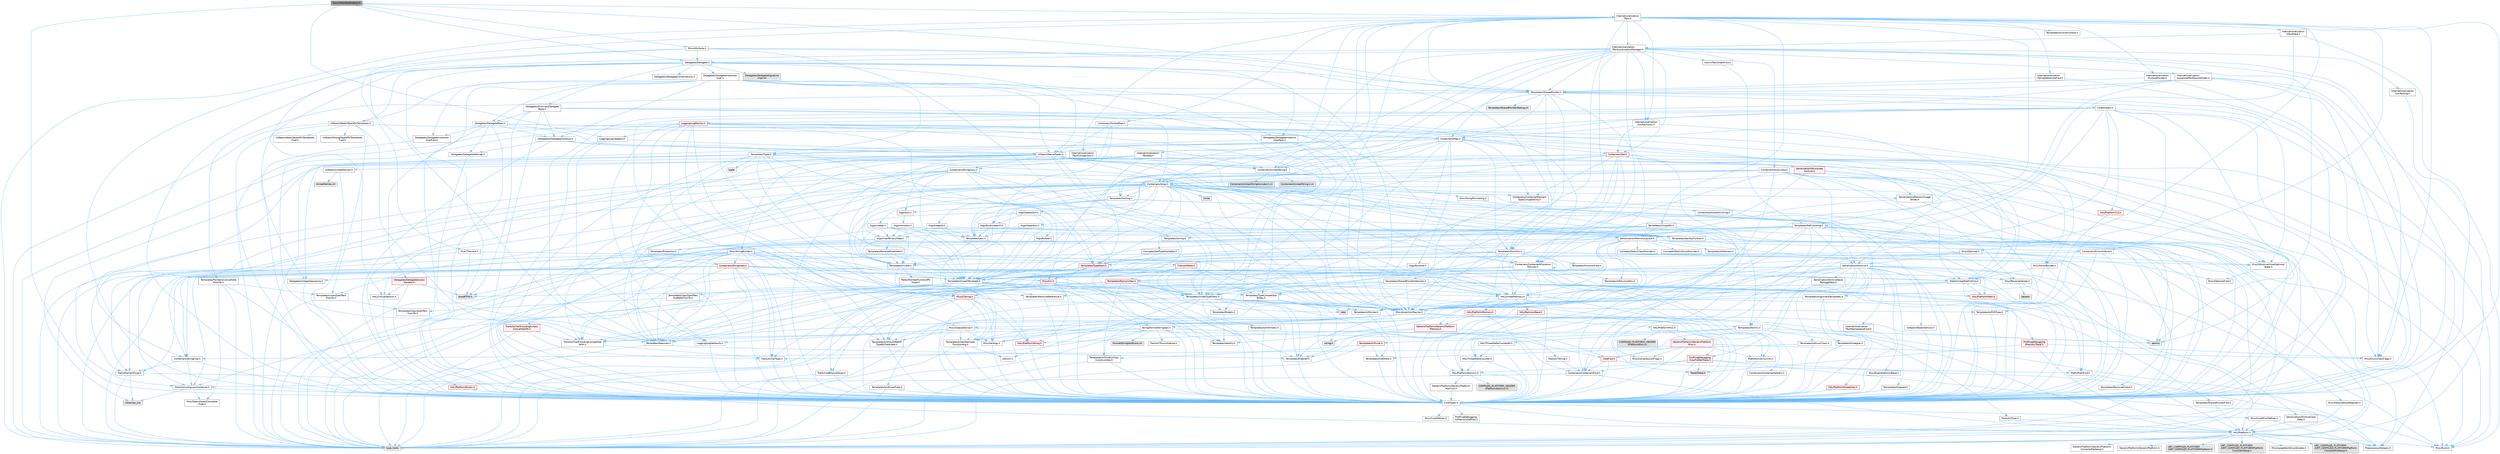digraph "AsyncTaskNotification.h"
{
 // INTERACTIVE_SVG=YES
 // LATEX_PDF_SIZE
  bgcolor="transparent";
  edge [fontname=Helvetica,fontsize=10,labelfontname=Helvetica,labelfontsize=10];
  node [fontname=Helvetica,fontsize=10,shape=box,height=0.2,width=0.4];
  Node1 [id="Node000001",label="AsyncTaskNotification.h",height=0.2,width=0.4,color="gray40", fillcolor="grey60", style="filled", fontcolor="black",tooltip=" "];
  Node1 -> Node2 [id="edge1_Node000001_Node000002",color="steelblue1",style="solid",tooltip=" "];
  Node2 [id="Node000002",label="CoreTypes.h",height=0.2,width=0.4,color="grey40", fillcolor="white", style="filled",URL="$dc/dec/CoreTypes_8h.html",tooltip=" "];
  Node2 -> Node3 [id="edge2_Node000002_Node000003",color="steelblue1",style="solid",tooltip=" "];
  Node3 [id="Node000003",label="HAL/Platform.h",height=0.2,width=0.4,color="grey40", fillcolor="white", style="filled",URL="$d9/dd0/Platform_8h.html",tooltip=" "];
  Node3 -> Node4 [id="edge3_Node000003_Node000004",color="steelblue1",style="solid",tooltip=" "];
  Node4 [id="Node000004",label="Misc/Build.h",height=0.2,width=0.4,color="grey40", fillcolor="white", style="filled",URL="$d3/dbb/Build_8h.html",tooltip=" "];
  Node3 -> Node5 [id="edge4_Node000003_Node000005",color="steelblue1",style="solid",tooltip=" "];
  Node5 [id="Node000005",label="Misc/LargeWorldCoordinates.h",height=0.2,width=0.4,color="grey40", fillcolor="white", style="filled",URL="$d2/dcb/LargeWorldCoordinates_8h.html",tooltip=" "];
  Node3 -> Node6 [id="edge5_Node000003_Node000006",color="steelblue1",style="solid",tooltip=" "];
  Node6 [id="Node000006",label="type_traits",height=0.2,width=0.4,color="grey60", fillcolor="#E0E0E0", style="filled",tooltip=" "];
  Node3 -> Node7 [id="edge6_Node000003_Node000007",color="steelblue1",style="solid",tooltip=" "];
  Node7 [id="Node000007",label="PreprocessorHelpers.h",height=0.2,width=0.4,color="grey40", fillcolor="white", style="filled",URL="$db/ddb/PreprocessorHelpers_8h.html",tooltip=" "];
  Node3 -> Node8 [id="edge7_Node000003_Node000008",color="steelblue1",style="solid",tooltip=" "];
  Node8 [id="Node000008",label="UBT_COMPILED_PLATFORM\l/UBT_COMPILED_PLATFORMPlatform\lCompilerPreSetup.h",height=0.2,width=0.4,color="grey60", fillcolor="#E0E0E0", style="filled",tooltip=" "];
  Node3 -> Node9 [id="edge8_Node000003_Node000009",color="steelblue1",style="solid",tooltip=" "];
  Node9 [id="Node000009",label="GenericPlatform/GenericPlatform\lCompilerPreSetup.h",height=0.2,width=0.4,color="grey40", fillcolor="white", style="filled",URL="$d9/dc8/GenericPlatformCompilerPreSetup_8h.html",tooltip=" "];
  Node3 -> Node10 [id="edge9_Node000003_Node000010",color="steelblue1",style="solid",tooltip=" "];
  Node10 [id="Node000010",label="GenericPlatform/GenericPlatform.h",height=0.2,width=0.4,color="grey40", fillcolor="white", style="filled",URL="$d6/d84/GenericPlatform_8h.html",tooltip=" "];
  Node3 -> Node11 [id="edge10_Node000003_Node000011",color="steelblue1",style="solid",tooltip=" "];
  Node11 [id="Node000011",label="UBT_COMPILED_PLATFORM\l/UBT_COMPILED_PLATFORMPlatform.h",height=0.2,width=0.4,color="grey60", fillcolor="#E0E0E0", style="filled",tooltip=" "];
  Node3 -> Node12 [id="edge11_Node000003_Node000012",color="steelblue1",style="solid",tooltip=" "];
  Node12 [id="Node000012",label="UBT_COMPILED_PLATFORM\l/UBT_COMPILED_PLATFORMPlatform\lCompilerSetup.h",height=0.2,width=0.4,color="grey60", fillcolor="#E0E0E0", style="filled",tooltip=" "];
  Node2 -> Node13 [id="edge12_Node000002_Node000013",color="steelblue1",style="solid",tooltip=" "];
  Node13 [id="Node000013",label="ProfilingDebugging\l/UMemoryDefines.h",height=0.2,width=0.4,color="grey40", fillcolor="white", style="filled",URL="$d2/da2/UMemoryDefines_8h.html",tooltip=" "];
  Node2 -> Node14 [id="edge13_Node000002_Node000014",color="steelblue1",style="solid",tooltip=" "];
  Node14 [id="Node000014",label="Misc/CoreMiscDefines.h",height=0.2,width=0.4,color="grey40", fillcolor="white", style="filled",URL="$da/d38/CoreMiscDefines_8h.html",tooltip=" "];
  Node14 -> Node3 [id="edge14_Node000014_Node000003",color="steelblue1",style="solid",tooltip=" "];
  Node14 -> Node7 [id="edge15_Node000014_Node000007",color="steelblue1",style="solid",tooltip=" "];
  Node2 -> Node15 [id="edge16_Node000002_Node000015",color="steelblue1",style="solid",tooltip=" "];
  Node15 [id="Node000015",label="Misc/CoreDefines.h",height=0.2,width=0.4,color="grey40", fillcolor="white", style="filled",URL="$d3/dd2/CoreDefines_8h.html",tooltip=" "];
  Node1 -> Node16 [id="edge17_Node000001_Node000016",color="steelblue1",style="solid",tooltip=" "];
  Node16 [id="Node000016",label="Delegates/Delegate.h",height=0.2,width=0.4,color="grey40", fillcolor="white", style="filled",URL="$d4/d80/Delegate_8h.html",tooltip=" "];
  Node16 -> Node2 [id="edge18_Node000016_Node000002",color="steelblue1",style="solid",tooltip=" "];
  Node16 -> Node17 [id="edge19_Node000016_Node000017",color="steelblue1",style="solid",tooltip=" "];
  Node17 [id="Node000017",label="Misc/AssertionMacros.h",height=0.2,width=0.4,color="grey40", fillcolor="white", style="filled",URL="$d0/dfa/AssertionMacros_8h.html",tooltip=" "];
  Node17 -> Node2 [id="edge20_Node000017_Node000002",color="steelblue1",style="solid",tooltip=" "];
  Node17 -> Node3 [id="edge21_Node000017_Node000003",color="steelblue1",style="solid",tooltip=" "];
  Node17 -> Node18 [id="edge22_Node000017_Node000018",color="steelblue1",style="solid",tooltip=" "];
  Node18 [id="Node000018",label="HAL/PlatformMisc.h",height=0.2,width=0.4,color="grey40", fillcolor="white", style="filled",URL="$d0/df5/PlatformMisc_8h.html",tooltip=" "];
  Node18 -> Node2 [id="edge23_Node000018_Node000002",color="steelblue1",style="solid",tooltip=" "];
  Node18 -> Node19 [id="edge24_Node000018_Node000019",color="steelblue1",style="solid",tooltip=" "];
  Node19 [id="Node000019",label="GenericPlatform/GenericPlatform\lMisc.h",height=0.2,width=0.4,color="red", fillcolor="#FFF0F0", style="filled",URL="$db/d9a/GenericPlatformMisc_8h.html",tooltip=" "];
  Node19 -> Node20 [id="edge25_Node000019_Node000020",color="steelblue1",style="solid",tooltip=" "];
  Node20 [id="Node000020",label="Containers/StringFwd.h",height=0.2,width=0.4,color="grey40", fillcolor="white", style="filled",URL="$df/d37/StringFwd_8h.html",tooltip=" "];
  Node20 -> Node2 [id="edge26_Node000020_Node000002",color="steelblue1",style="solid",tooltip=" "];
  Node20 -> Node21 [id="edge27_Node000020_Node000021",color="steelblue1",style="solid",tooltip=" "];
  Node21 [id="Node000021",label="Traits/ElementType.h",height=0.2,width=0.4,color="grey40", fillcolor="white", style="filled",URL="$d5/d4f/ElementType_8h.html",tooltip=" "];
  Node21 -> Node3 [id="edge28_Node000021_Node000003",color="steelblue1",style="solid",tooltip=" "];
  Node21 -> Node22 [id="edge29_Node000021_Node000022",color="steelblue1",style="solid",tooltip=" "];
  Node22 [id="Node000022",label="initializer_list",height=0.2,width=0.4,color="grey60", fillcolor="#E0E0E0", style="filled",tooltip=" "];
  Node21 -> Node6 [id="edge30_Node000021_Node000006",color="steelblue1",style="solid",tooltip=" "];
  Node20 -> Node23 [id="edge31_Node000020_Node000023",color="steelblue1",style="solid",tooltip=" "];
  Node23 [id="Node000023",label="Traits/IsContiguousContainer.h",height=0.2,width=0.4,color="grey40", fillcolor="white", style="filled",URL="$d5/d3c/IsContiguousContainer_8h.html",tooltip=" "];
  Node23 -> Node2 [id="edge32_Node000023_Node000002",color="steelblue1",style="solid",tooltip=" "];
  Node23 -> Node24 [id="edge33_Node000023_Node000024",color="steelblue1",style="solid",tooltip=" "];
  Node24 [id="Node000024",label="Misc/StaticAssertComplete\lType.h",height=0.2,width=0.4,color="grey40", fillcolor="white", style="filled",URL="$d5/d4e/StaticAssertCompleteType_8h.html",tooltip=" "];
  Node23 -> Node22 [id="edge34_Node000023_Node000022",color="steelblue1",style="solid",tooltip=" "];
  Node19 -> Node25 [id="edge35_Node000019_Node000025",color="steelblue1",style="solid",tooltip=" "];
  Node25 [id="Node000025",label="CoreFwd.h",height=0.2,width=0.4,color="red", fillcolor="#FFF0F0", style="filled",URL="$d1/d1e/CoreFwd_8h.html",tooltip=" "];
  Node25 -> Node2 [id="edge36_Node000025_Node000002",color="steelblue1",style="solid",tooltip=" "];
  Node25 -> Node26 [id="edge37_Node000025_Node000026",color="steelblue1",style="solid",tooltip=" "];
  Node26 [id="Node000026",label="Containers/ContainersFwd.h",height=0.2,width=0.4,color="grey40", fillcolor="white", style="filled",URL="$d4/d0a/ContainersFwd_8h.html",tooltip=" "];
  Node26 -> Node3 [id="edge38_Node000026_Node000003",color="steelblue1",style="solid",tooltip=" "];
  Node26 -> Node2 [id="edge39_Node000026_Node000002",color="steelblue1",style="solid",tooltip=" "];
  Node26 -> Node23 [id="edge40_Node000026_Node000023",color="steelblue1",style="solid",tooltip=" "];
  Node25 -> Node27 [id="edge41_Node000025_Node000027",color="steelblue1",style="solid",tooltip=" "];
  Node27 [id="Node000027",label="Math/MathFwd.h",height=0.2,width=0.4,color="grey40", fillcolor="white", style="filled",URL="$d2/d10/MathFwd_8h.html",tooltip=" "];
  Node27 -> Node3 [id="edge42_Node000027_Node000003",color="steelblue1",style="solid",tooltip=" "];
  Node19 -> Node2 [id="edge43_Node000019_Node000002",color="steelblue1",style="solid",tooltip=" "];
  Node19 -> Node40 [id="edge44_Node000019_Node000040",color="steelblue1",style="solid",tooltip=" "];
  Node40 [id="Node000040",label="Math/NumericLimits.h",height=0.2,width=0.4,color="grey40", fillcolor="white", style="filled",URL="$df/d1b/NumericLimits_8h.html",tooltip=" "];
  Node40 -> Node2 [id="edge45_Node000040_Node000002",color="steelblue1",style="solid",tooltip=" "];
  Node19 -> Node41 [id="edge46_Node000019_Node000041",color="steelblue1",style="solid",tooltip=" "];
  Node41 [id="Node000041",label="Misc/CompressionFlags.h",height=0.2,width=0.4,color="grey40", fillcolor="white", style="filled",URL="$d9/d76/CompressionFlags_8h.html",tooltip=" "];
  Node19 -> Node42 [id="edge47_Node000019_Node000042",color="steelblue1",style="solid",tooltip=" "];
  Node42 [id="Node000042",label="Misc/EnumClassFlags.h",height=0.2,width=0.4,color="grey40", fillcolor="white", style="filled",URL="$d8/de7/EnumClassFlags_8h.html",tooltip=" "];
  Node18 -> Node45 [id="edge48_Node000018_Node000045",color="steelblue1",style="solid",tooltip=" "];
  Node45 [id="Node000045",label="COMPILED_PLATFORM_HEADER\l(PlatformMisc.h)",height=0.2,width=0.4,color="grey60", fillcolor="#E0E0E0", style="filled",tooltip=" "];
  Node18 -> Node46 [id="edge49_Node000018_Node000046",color="steelblue1",style="solid",tooltip=" "];
  Node46 [id="Node000046",label="ProfilingDebugging\l/CpuProfilerTrace.h",height=0.2,width=0.4,color="red", fillcolor="#FFF0F0", style="filled",URL="$da/dcb/CpuProfilerTrace_8h.html",tooltip=" "];
  Node46 -> Node2 [id="edge50_Node000046_Node000002",color="steelblue1",style="solid",tooltip=" "];
  Node46 -> Node26 [id="edge51_Node000046_Node000026",color="steelblue1",style="solid",tooltip=" "];
  Node46 -> Node47 [id="edge52_Node000046_Node000047",color="steelblue1",style="solid",tooltip=" "];
  Node47 [id="Node000047",label="HAL/PlatformAtomics.h",height=0.2,width=0.4,color="grey40", fillcolor="white", style="filled",URL="$d3/d36/PlatformAtomics_8h.html",tooltip=" "];
  Node47 -> Node2 [id="edge53_Node000047_Node000002",color="steelblue1",style="solid",tooltip=" "];
  Node47 -> Node48 [id="edge54_Node000047_Node000048",color="steelblue1",style="solid",tooltip=" "];
  Node48 [id="Node000048",label="GenericPlatform/GenericPlatform\lAtomics.h",height=0.2,width=0.4,color="grey40", fillcolor="white", style="filled",URL="$da/d72/GenericPlatformAtomics_8h.html",tooltip=" "];
  Node48 -> Node2 [id="edge55_Node000048_Node000002",color="steelblue1",style="solid",tooltip=" "];
  Node47 -> Node49 [id="edge56_Node000047_Node000049",color="steelblue1",style="solid",tooltip=" "];
  Node49 [id="Node000049",label="COMPILED_PLATFORM_HEADER\l(PlatformAtomics.h)",height=0.2,width=0.4,color="grey60", fillcolor="#E0E0E0", style="filled",tooltip=" "];
  Node46 -> Node7 [id="edge57_Node000046_Node000007",color="steelblue1",style="solid",tooltip=" "];
  Node46 -> Node4 [id="edge58_Node000046_Node000004",color="steelblue1",style="solid",tooltip=" "];
  Node46 -> Node53 [id="edge59_Node000046_Node000053",color="steelblue1",style="solid",tooltip=" "];
  Node53 [id="Node000053",label="Trace/Trace.h",height=0.2,width=0.4,color="grey60", fillcolor="#E0E0E0", style="filled",tooltip=" "];
  Node17 -> Node7 [id="edge60_Node000017_Node000007",color="steelblue1",style="solid",tooltip=" "];
  Node17 -> Node54 [id="edge61_Node000017_Node000054",color="steelblue1",style="solid",tooltip=" "];
  Node54 [id="Node000054",label="Templates/EnableIf.h",height=0.2,width=0.4,color="grey40", fillcolor="white", style="filled",URL="$d7/d60/EnableIf_8h.html",tooltip=" "];
  Node54 -> Node2 [id="edge62_Node000054_Node000002",color="steelblue1",style="solid",tooltip=" "];
  Node17 -> Node55 [id="edge63_Node000017_Node000055",color="steelblue1",style="solid",tooltip=" "];
  Node55 [id="Node000055",label="Templates/IsArrayOrRefOf\lTypeByPredicate.h",height=0.2,width=0.4,color="grey40", fillcolor="white", style="filled",URL="$d6/da1/IsArrayOrRefOfTypeByPredicate_8h.html",tooltip=" "];
  Node55 -> Node2 [id="edge64_Node000055_Node000002",color="steelblue1",style="solid",tooltip=" "];
  Node17 -> Node56 [id="edge65_Node000017_Node000056",color="steelblue1",style="solid",tooltip=" "];
  Node56 [id="Node000056",label="Templates/IsValidVariadic\lFunctionArg.h",height=0.2,width=0.4,color="grey40", fillcolor="white", style="filled",URL="$d0/dc8/IsValidVariadicFunctionArg_8h.html",tooltip=" "];
  Node56 -> Node2 [id="edge66_Node000056_Node000002",color="steelblue1",style="solid",tooltip=" "];
  Node56 -> Node57 [id="edge67_Node000056_Node000057",color="steelblue1",style="solid",tooltip=" "];
  Node57 [id="Node000057",label="IsEnum.h",height=0.2,width=0.4,color="grey40", fillcolor="white", style="filled",URL="$d4/de5/IsEnum_8h.html",tooltip=" "];
  Node56 -> Node6 [id="edge68_Node000056_Node000006",color="steelblue1",style="solid",tooltip=" "];
  Node17 -> Node58 [id="edge69_Node000017_Node000058",color="steelblue1",style="solid",tooltip=" "];
  Node58 [id="Node000058",label="Traits/IsCharEncodingCompatible\lWith.h",height=0.2,width=0.4,color="grey40", fillcolor="white", style="filled",URL="$df/dd1/IsCharEncodingCompatibleWith_8h.html",tooltip=" "];
  Node58 -> Node6 [id="edge70_Node000058_Node000006",color="steelblue1",style="solid",tooltip=" "];
  Node58 -> Node59 [id="edge71_Node000058_Node000059",color="steelblue1",style="solid",tooltip=" "];
  Node59 [id="Node000059",label="Traits/IsCharType.h",height=0.2,width=0.4,color="grey40", fillcolor="white", style="filled",URL="$db/d51/IsCharType_8h.html",tooltip=" "];
  Node59 -> Node2 [id="edge72_Node000059_Node000002",color="steelblue1",style="solid",tooltip=" "];
  Node17 -> Node60 [id="edge73_Node000017_Node000060",color="steelblue1",style="solid",tooltip=" "];
  Node60 [id="Node000060",label="Misc/VarArgs.h",height=0.2,width=0.4,color="grey40", fillcolor="white", style="filled",URL="$d5/d6f/VarArgs_8h.html",tooltip=" "];
  Node60 -> Node2 [id="edge74_Node000060_Node000002",color="steelblue1",style="solid",tooltip=" "];
  Node17 -> Node61 [id="edge75_Node000017_Node000061",color="steelblue1",style="solid",tooltip=" "];
  Node61 [id="Node000061",label="String/FormatStringSan.h",height=0.2,width=0.4,color="grey40", fillcolor="white", style="filled",URL="$d3/d8b/FormatStringSan_8h.html",tooltip=" "];
  Node61 -> Node6 [id="edge76_Node000061_Node000006",color="steelblue1",style="solid",tooltip=" "];
  Node61 -> Node2 [id="edge77_Node000061_Node000002",color="steelblue1",style="solid",tooltip=" "];
  Node61 -> Node62 [id="edge78_Node000061_Node000062",color="steelblue1",style="solid",tooltip=" "];
  Node62 [id="Node000062",label="Templates/Requires.h",height=0.2,width=0.4,color="grey40", fillcolor="white", style="filled",URL="$dc/d96/Requires_8h.html",tooltip=" "];
  Node62 -> Node54 [id="edge79_Node000062_Node000054",color="steelblue1",style="solid",tooltip=" "];
  Node62 -> Node6 [id="edge80_Node000062_Node000006",color="steelblue1",style="solid",tooltip=" "];
  Node61 -> Node63 [id="edge81_Node000061_Node000063",color="steelblue1",style="solid",tooltip=" "];
  Node63 [id="Node000063",label="Templates/Identity.h",height=0.2,width=0.4,color="grey40", fillcolor="white", style="filled",URL="$d0/dd5/Identity_8h.html",tooltip=" "];
  Node61 -> Node56 [id="edge82_Node000061_Node000056",color="steelblue1",style="solid",tooltip=" "];
  Node61 -> Node59 [id="edge83_Node000061_Node000059",color="steelblue1",style="solid",tooltip=" "];
  Node61 -> Node64 [id="edge84_Node000061_Node000064",color="steelblue1",style="solid",tooltip=" "];
  Node64 [id="Node000064",label="Traits/IsTEnumAsByte.h",height=0.2,width=0.4,color="grey40", fillcolor="white", style="filled",URL="$d1/de6/IsTEnumAsByte_8h.html",tooltip=" "];
  Node61 -> Node65 [id="edge85_Node000061_Node000065",color="steelblue1",style="solid",tooltip=" "];
  Node65 [id="Node000065",label="Traits/IsTString.h",height=0.2,width=0.4,color="grey40", fillcolor="white", style="filled",URL="$d0/df8/IsTString_8h.html",tooltip=" "];
  Node65 -> Node26 [id="edge86_Node000065_Node000026",color="steelblue1",style="solid",tooltip=" "];
  Node61 -> Node26 [id="edge87_Node000061_Node000026",color="steelblue1",style="solid",tooltip=" "];
  Node61 -> Node66 [id="edge88_Node000061_Node000066",color="steelblue1",style="solid",tooltip=" "];
  Node66 [id="Node000066",label="FormatStringSanErrors.inl",height=0.2,width=0.4,color="grey60", fillcolor="#E0E0E0", style="filled",tooltip=" "];
  Node17 -> Node67 [id="edge89_Node000017_Node000067",color="steelblue1",style="solid",tooltip=" "];
  Node67 [id="Node000067",label="atomic",height=0.2,width=0.4,color="grey60", fillcolor="#E0E0E0", style="filled",tooltip=" "];
  Node16 -> Node68 [id="edge90_Node000016_Node000068",color="steelblue1",style="solid",tooltip=" "];
  Node68 [id="Node000068",label="UObject/NameTypes.h",height=0.2,width=0.4,color="grey40", fillcolor="white", style="filled",URL="$d6/d35/NameTypes_8h.html",tooltip=" "];
  Node68 -> Node2 [id="edge91_Node000068_Node000002",color="steelblue1",style="solid",tooltip=" "];
  Node68 -> Node17 [id="edge92_Node000068_Node000017",color="steelblue1",style="solid",tooltip=" "];
  Node68 -> Node69 [id="edge93_Node000068_Node000069",color="steelblue1",style="solid",tooltip=" "];
  Node69 [id="Node000069",label="HAL/UnrealMemory.h",height=0.2,width=0.4,color="grey40", fillcolor="white", style="filled",URL="$d9/d96/UnrealMemory_8h.html",tooltip=" "];
  Node69 -> Node2 [id="edge94_Node000069_Node000002",color="steelblue1",style="solid",tooltip=" "];
  Node69 -> Node70 [id="edge95_Node000069_Node000070",color="steelblue1",style="solid",tooltip=" "];
  Node70 [id="Node000070",label="GenericPlatform/GenericPlatform\lMemory.h",height=0.2,width=0.4,color="red", fillcolor="#FFF0F0", style="filled",URL="$dd/d22/GenericPlatformMemory_8h.html",tooltip=" "];
  Node70 -> Node25 [id="edge96_Node000070_Node000025",color="steelblue1",style="solid",tooltip=" "];
  Node70 -> Node2 [id="edge97_Node000070_Node000002",color="steelblue1",style="solid",tooltip=" "];
  Node70 -> Node71 [id="edge98_Node000070_Node000071",color="steelblue1",style="solid",tooltip=" "];
  Node71 [id="Node000071",label="HAL/PlatformString.h",height=0.2,width=0.4,color="red", fillcolor="#FFF0F0", style="filled",URL="$db/db5/PlatformString_8h.html",tooltip=" "];
  Node71 -> Node2 [id="edge99_Node000071_Node000002",color="steelblue1",style="solid",tooltip=" "];
  Node70 -> Node39 [id="edge100_Node000070_Node000039",color="steelblue1",style="solid",tooltip=" "];
  Node39 [id="Node000039",label="string.h",height=0.2,width=0.4,color="grey60", fillcolor="#E0E0E0", style="filled",tooltip=" "];
  Node69 -> Node73 [id="edge101_Node000069_Node000073",color="steelblue1",style="solid",tooltip=" "];
  Node73 [id="Node000073",label="HAL/MemoryBase.h",height=0.2,width=0.4,color="red", fillcolor="#FFF0F0", style="filled",URL="$d6/d9f/MemoryBase_8h.html",tooltip=" "];
  Node73 -> Node2 [id="edge102_Node000073_Node000002",color="steelblue1",style="solid",tooltip=" "];
  Node73 -> Node47 [id="edge103_Node000073_Node000047",color="steelblue1",style="solid",tooltip=" "];
  Node73 -> Node75 [id="edge104_Node000073_Node000075",color="steelblue1",style="solid",tooltip=" "];
  Node75 [id="Node000075",label="Misc/OutputDevice.h",height=0.2,width=0.4,color="grey40", fillcolor="white", style="filled",URL="$d7/d32/OutputDevice_8h.html",tooltip=" "];
  Node75 -> Node25 [id="edge105_Node000075_Node000025",color="steelblue1",style="solid",tooltip=" "];
  Node75 -> Node2 [id="edge106_Node000075_Node000002",color="steelblue1",style="solid",tooltip=" "];
  Node75 -> Node76 [id="edge107_Node000075_Node000076",color="steelblue1",style="solid",tooltip=" "];
  Node76 [id="Node000076",label="Logging/LogVerbosity.h",height=0.2,width=0.4,color="grey40", fillcolor="white", style="filled",URL="$d2/d8f/LogVerbosity_8h.html",tooltip=" "];
  Node76 -> Node2 [id="edge108_Node000076_Node000002",color="steelblue1",style="solid",tooltip=" "];
  Node75 -> Node60 [id="edge109_Node000075_Node000060",color="steelblue1",style="solid",tooltip=" "];
  Node75 -> Node55 [id="edge110_Node000075_Node000055",color="steelblue1",style="solid",tooltip=" "];
  Node75 -> Node56 [id="edge111_Node000075_Node000056",color="steelblue1",style="solid",tooltip=" "];
  Node75 -> Node58 [id="edge112_Node000075_Node000058",color="steelblue1",style="solid",tooltip=" "];
  Node73 -> Node77 [id="edge113_Node000073_Node000077",color="steelblue1",style="solid",tooltip=" "];
  Node77 [id="Node000077",label="Templates/Atomic.h",height=0.2,width=0.4,color="grey40", fillcolor="white", style="filled",URL="$d3/d91/Atomic_8h.html",tooltip=" "];
  Node77 -> Node78 [id="edge114_Node000077_Node000078",color="steelblue1",style="solid",tooltip=" "];
  Node78 [id="Node000078",label="HAL/ThreadSafeCounter.h",height=0.2,width=0.4,color="grey40", fillcolor="white", style="filled",URL="$dc/dc9/ThreadSafeCounter_8h.html",tooltip=" "];
  Node78 -> Node2 [id="edge115_Node000078_Node000002",color="steelblue1",style="solid",tooltip=" "];
  Node78 -> Node47 [id="edge116_Node000078_Node000047",color="steelblue1",style="solid",tooltip=" "];
  Node77 -> Node79 [id="edge117_Node000077_Node000079",color="steelblue1",style="solid",tooltip=" "];
  Node79 [id="Node000079",label="HAL/ThreadSafeCounter64.h",height=0.2,width=0.4,color="grey40", fillcolor="white", style="filled",URL="$d0/d12/ThreadSafeCounter64_8h.html",tooltip=" "];
  Node79 -> Node2 [id="edge118_Node000079_Node000002",color="steelblue1",style="solid",tooltip=" "];
  Node79 -> Node78 [id="edge119_Node000079_Node000078",color="steelblue1",style="solid",tooltip=" "];
  Node77 -> Node80 [id="edge120_Node000077_Node000080",color="steelblue1",style="solid",tooltip=" "];
  Node80 [id="Node000080",label="Templates/IsIntegral.h",height=0.2,width=0.4,color="grey40", fillcolor="white", style="filled",URL="$da/d64/IsIntegral_8h.html",tooltip=" "];
  Node80 -> Node2 [id="edge121_Node000080_Node000002",color="steelblue1",style="solid",tooltip=" "];
  Node77 -> Node81 [id="edge122_Node000077_Node000081",color="steelblue1",style="solid",tooltip=" "];
  Node81 [id="Node000081",label="Templates/IsTrivial.h",height=0.2,width=0.4,color="red", fillcolor="#FFF0F0", style="filled",URL="$da/d4c/IsTrivial_8h.html",tooltip=" "];
  Node81 -> Node82 [id="edge123_Node000081_Node000082",color="steelblue1",style="solid",tooltip=" "];
  Node82 [id="Node000082",label="Templates/AndOrNot.h",height=0.2,width=0.4,color="grey40", fillcolor="white", style="filled",URL="$db/d0a/AndOrNot_8h.html",tooltip=" "];
  Node82 -> Node2 [id="edge124_Node000082_Node000002",color="steelblue1",style="solid",tooltip=" "];
  Node81 -> Node83 [id="edge125_Node000081_Node000083",color="steelblue1",style="solid",tooltip=" "];
  Node83 [id="Node000083",label="Templates/IsTriviallyCopy\lConstructible.h",height=0.2,width=0.4,color="grey40", fillcolor="white", style="filled",URL="$d3/d78/IsTriviallyCopyConstructible_8h.html",tooltip=" "];
  Node83 -> Node2 [id="edge126_Node000083_Node000002",color="steelblue1",style="solid",tooltip=" "];
  Node83 -> Node6 [id="edge127_Node000083_Node000006",color="steelblue1",style="solid",tooltip=" "];
  Node81 -> Node6 [id="edge128_Node000081_Node000006",color="steelblue1",style="solid",tooltip=" "];
  Node77 -> Node85 [id="edge129_Node000077_Node000085",color="steelblue1",style="solid",tooltip=" "];
  Node85 [id="Node000085",label="Traits/IntType.h",height=0.2,width=0.4,color="grey40", fillcolor="white", style="filled",URL="$d7/deb/IntType_8h.html",tooltip=" "];
  Node85 -> Node3 [id="edge130_Node000085_Node000003",color="steelblue1",style="solid",tooltip=" "];
  Node77 -> Node67 [id="edge131_Node000077_Node000067",color="steelblue1",style="solid",tooltip=" "];
  Node69 -> Node86 [id="edge132_Node000069_Node000086",color="steelblue1",style="solid",tooltip=" "];
  Node86 [id="Node000086",label="HAL/PlatformMemory.h",height=0.2,width=0.4,color="red", fillcolor="#FFF0F0", style="filled",URL="$de/d68/PlatformMemory_8h.html",tooltip=" "];
  Node86 -> Node2 [id="edge133_Node000086_Node000002",color="steelblue1",style="solid",tooltip=" "];
  Node86 -> Node70 [id="edge134_Node000086_Node000070",color="steelblue1",style="solid",tooltip=" "];
  Node69 -> Node88 [id="edge135_Node000069_Node000088",color="steelblue1",style="solid",tooltip=" "];
  Node88 [id="Node000088",label="ProfilingDebugging\l/MemoryTrace.h",height=0.2,width=0.4,color="red", fillcolor="#FFF0F0", style="filled",URL="$da/dd7/MemoryTrace_8h.html",tooltip=" "];
  Node88 -> Node3 [id="edge136_Node000088_Node000003",color="steelblue1",style="solid",tooltip=" "];
  Node88 -> Node42 [id="edge137_Node000088_Node000042",color="steelblue1",style="solid",tooltip=" "];
  Node88 -> Node53 [id="edge138_Node000088_Node000053",color="steelblue1",style="solid",tooltip=" "];
  Node69 -> Node89 [id="edge139_Node000069_Node000089",color="steelblue1",style="solid",tooltip=" "];
  Node89 [id="Node000089",label="Templates/IsPointer.h",height=0.2,width=0.4,color="grey40", fillcolor="white", style="filled",URL="$d7/d05/IsPointer_8h.html",tooltip=" "];
  Node89 -> Node2 [id="edge140_Node000089_Node000002",color="steelblue1",style="solid",tooltip=" "];
  Node68 -> Node90 [id="edge141_Node000068_Node000090",color="steelblue1",style="solid",tooltip=" "];
  Node90 [id="Node000090",label="Templates/UnrealTypeTraits.h",height=0.2,width=0.4,color="grey40", fillcolor="white", style="filled",URL="$d2/d2d/UnrealTypeTraits_8h.html",tooltip=" "];
  Node90 -> Node2 [id="edge142_Node000090_Node000002",color="steelblue1",style="solid",tooltip=" "];
  Node90 -> Node89 [id="edge143_Node000090_Node000089",color="steelblue1",style="solid",tooltip=" "];
  Node90 -> Node17 [id="edge144_Node000090_Node000017",color="steelblue1",style="solid",tooltip=" "];
  Node90 -> Node82 [id="edge145_Node000090_Node000082",color="steelblue1",style="solid",tooltip=" "];
  Node90 -> Node54 [id="edge146_Node000090_Node000054",color="steelblue1",style="solid",tooltip=" "];
  Node90 -> Node91 [id="edge147_Node000090_Node000091",color="steelblue1",style="solid",tooltip=" "];
  Node91 [id="Node000091",label="Templates/IsArithmetic.h",height=0.2,width=0.4,color="grey40", fillcolor="white", style="filled",URL="$d2/d5d/IsArithmetic_8h.html",tooltip=" "];
  Node91 -> Node2 [id="edge148_Node000091_Node000002",color="steelblue1",style="solid",tooltip=" "];
  Node90 -> Node57 [id="edge149_Node000090_Node000057",color="steelblue1",style="solid",tooltip=" "];
  Node90 -> Node92 [id="edge150_Node000090_Node000092",color="steelblue1",style="solid",tooltip=" "];
  Node92 [id="Node000092",label="Templates/Models.h",height=0.2,width=0.4,color="grey40", fillcolor="white", style="filled",URL="$d3/d0c/Models_8h.html",tooltip=" "];
  Node92 -> Node63 [id="edge151_Node000092_Node000063",color="steelblue1",style="solid",tooltip=" "];
  Node90 -> Node93 [id="edge152_Node000090_Node000093",color="steelblue1",style="solid",tooltip=" "];
  Node93 [id="Node000093",label="Templates/IsPODType.h",height=0.2,width=0.4,color="grey40", fillcolor="white", style="filled",URL="$d7/db1/IsPODType_8h.html",tooltip=" "];
  Node93 -> Node2 [id="edge153_Node000093_Node000002",color="steelblue1",style="solid",tooltip=" "];
  Node90 -> Node94 [id="edge154_Node000090_Node000094",color="steelblue1",style="solid",tooltip=" "];
  Node94 [id="Node000094",label="Templates/IsUECoreType.h",height=0.2,width=0.4,color="grey40", fillcolor="white", style="filled",URL="$d1/db8/IsUECoreType_8h.html",tooltip=" "];
  Node94 -> Node2 [id="edge155_Node000094_Node000002",color="steelblue1",style="solid",tooltip=" "];
  Node94 -> Node6 [id="edge156_Node000094_Node000006",color="steelblue1",style="solid",tooltip=" "];
  Node90 -> Node83 [id="edge157_Node000090_Node000083",color="steelblue1",style="solid",tooltip=" "];
  Node68 -> Node95 [id="edge158_Node000068_Node000095",color="steelblue1",style="solid",tooltip=" "];
  Node95 [id="Node000095",label="Templates/UnrealTemplate.h",height=0.2,width=0.4,color="grey40", fillcolor="white", style="filled",URL="$d4/d24/UnrealTemplate_8h.html",tooltip=" "];
  Node95 -> Node2 [id="edge159_Node000095_Node000002",color="steelblue1",style="solid",tooltip=" "];
  Node95 -> Node89 [id="edge160_Node000095_Node000089",color="steelblue1",style="solid",tooltip=" "];
  Node95 -> Node69 [id="edge161_Node000095_Node000069",color="steelblue1",style="solid",tooltip=" "];
  Node95 -> Node96 [id="edge162_Node000095_Node000096",color="steelblue1",style="solid",tooltip=" "];
  Node96 [id="Node000096",label="Templates/CopyQualifiers\lAndRefsFromTo.h",height=0.2,width=0.4,color="grey40", fillcolor="white", style="filled",URL="$d3/db3/CopyQualifiersAndRefsFromTo_8h.html",tooltip=" "];
  Node96 -> Node97 [id="edge163_Node000096_Node000097",color="steelblue1",style="solid",tooltip=" "];
  Node97 [id="Node000097",label="Templates/CopyQualifiers\lFromTo.h",height=0.2,width=0.4,color="grey40", fillcolor="white", style="filled",URL="$d5/db4/CopyQualifiersFromTo_8h.html",tooltip=" "];
  Node95 -> Node90 [id="edge164_Node000095_Node000090",color="steelblue1",style="solid",tooltip=" "];
  Node95 -> Node98 [id="edge165_Node000095_Node000098",color="steelblue1",style="solid",tooltip=" "];
  Node98 [id="Node000098",label="Templates/RemoveReference.h",height=0.2,width=0.4,color="grey40", fillcolor="white", style="filled",URL="$da/dbe/RemoveReference_8h.html",tooltip=" "];
  Node98 -> Node2 [id="edge166_Node000098_Node000002",color="steelblue1",style="solid",tooltip=" "];
  Node95 -> Node62 [id="edge167_Node000095_Node000062",color="steelblue1",style="solid",tooltip=" "];
  Node95 -> Node99 [id="edge168_Node000095_Node000099",color="steelblue1",style="solid",tooltip=" "];
  Node99 [id="Node000099",label="Templates/TypeCompatible\lBytes.h",height=0.2,width=0.4,color="grey40", fillcolor="white", style="filled",URL="$df/d0a/TypeCompatibleBytes_8h.html",tooltip=" "];
  Node99 -> Node2 [id="edge169_Node000099_Node000002",color="steelblue1",style="solid",tooltip=" "];
  Node99 -> Node39 [id="edge170_Node000099_Node000039",color="steelblue1",style="solid",tooltip=" "];
  Node99 -> Node31 [id="edge171_Node000099_Node000031",color="steelblue1",style="solid",tooltip=" "];
  Node31 [id="Node000031",label="new",height=0.2,width=0.4,color="grey60", fillcolor="#E0E0E0", style="filled",tooltip=" "];
  Node99 -> Node6 [id="edge172_Node000099_Node000006",color="steelblue1",style="solid",tooltip=" "];
  Node95 -> Node63 [id="edge173_Node000095_Node000063",color="steelblue1",style="solid",tooltip=" "];
  Node95 -> Node23 [id="edge174_Node000095_Node000023",color="steelblue1",style="solid",tooltip=" "];
  Node95 -> Node100 [id="edge175_Node000095_Node000100",color="steelblue1",style="solid",tooltip=" "];
  Node100 [id="Node000100",label="Traits/UseBitwiseSwap.h",height=0.2,width=0.4,color="grey40", fillcolor="white", style="filled",URL="$db/df3/UseBitwiseSwap_8h.html",tooltip=" "];
  Node100 -> Node2 [id="edge176_Node000100_Node000002",color="steelblue1",style="solid",tooltip=" "];
  Node100 -> Node6 [id="edge177_Node000100_Node000006",color="steelblue1",style="solid",tooltip=" "];
  Node95 -> Node6 [id="edge178_Node000095_Node000006",color="steelblue1",style="solid",tooltip=" "];
  Node68 -> Node101 [id="edge179_Node000068_Node000101",color="steelblue1",style="solid",tooltip=" "];
  Node101 [id="Node000101",label="Containers/UnrealString.h",height=0.2,width=0.4,color="grey40", fillcolor="white", style="filled",URL="$d5/dba/UnrealString_8h.html",tooltip=" "];
  Node101 -> Node102 [id="edge180_Node000101_Node000102",color="steelblue1",style="solid",tooltip=" "];
  Node102 [id="Node000102",label="Containers/UnrealStringIncludes.h.inl",height=0.2,width=0.4,color="grey60", fillcolor="#E0E0E0", style="filled",tooltip=" "];
  Node101 -> Node103 [id="edge181_Node000101_Node000103",color="steelblue1",style="solid",tooltip=" "];
  Node103 [id="Node000103",label="Containers/UnrealString.h.inl",height=0.2,width=0.4,color="grey60", fillcolor="#E0E0E0", style="filled",tooltip=" "];
  Node101 -> Node104 [id="edge182_Node000101_Node000104",color="steelblue1",style="solid",tooltip=" "];
  Node104 [id="Node000104",label="Misc/StringFormatArg.h",height=0.2,width=0.4,color="grey40", fillcolor="white", style="filled",URL="$d2/d16/StringFormatArg_8h.html",tooltip=" "];
  Node104 -> Node26 [id="edge183_Node000104_Node000026",color="steelblue1",style="solid",tooltip=" "];
  Node68 -> Node105 [id="edge184_Node000068_Node000105",color="steelblue1",style="solid",tooltip=" "];
  Node105 [id="Node000105",label="HAL/CriticalSection.h",height=0.2,width=0.4,color="grey40", fillcolor="white", style="filled",URL="$d6/d90/CriticalSection_8h.html",tooltip=" "];
  Node105 -> Node106 [id="edge185_Node000105_Node000106",color="steelblue1",style="solid",tooltip=" "];
  Node106 [id="Node000106",label="HAL/PlatformMutex.h",height=0.2,width=0.4,color="red", fillcolor="#FFF0F0", style="filled",URL="$d9/d0b/PlatformMutex_8h.html",tooltip=" "];
  Node106 -> Node2 [id="edge186_Node000106_Node000002",color="steelblue1",style="solid",tooltip=" "];
  Node68 -> Node108 [id="edge187_Node000068_Node000108",color="steelblue1",style="solid",tooltip=" "];
  Node108 [id="Node000108",label="Containers/StringConv.h",height=0.2,width=0.4,color="grey40", fillcolor="white", style="filled",URL="$d3/ddf/StringConv_8h.html",tooltip=" "];
  Node108 -> Node2 [id="edge188_Node000108_Node000002",color="steelblue1",style="solid",tooltip=" "];
  Node108 -> Node17 [id="edge189_Node000108_Node000017",color="steelblue1",style="solid",tooltip=" "];
  Node108 -> Node109 [id="edge190_Node000108_Node000109",color="steelblue1",style="solid",tooltip=" "];
  Node109 [id="Node000109",label="Containers/ContainerAllocation\lPolicies.h",height=0.2,width=0.4,color="grey40", fillcolor="white", style="filled",URL="$d7/dff/ContainerAllocationPolicies_8h.html",tooltip=" "];
  Node109 -> Node2 [id="edge191_Node000109_Node000002",color="steelblue1",style="solid",tooltip=" "];
  Node109 -> Node110 [id="edge192_Node000109_Node000110",color="steelblue1",style="solid",tooltip=" "];
  Node110 [id="Node000110",label="Containers/ContainerHelpers.h",height=0.2,width=0.4,color="grey40", fillcolor="white", style="filled",URL="$d7/d33/ContainerHelpers_8h.html",tooltip=" "];
  Node110 -> Node2 [id="edge193_Node000110_Node000002",color="steelblue1",style="solid",tooltip=" "];
  Node109 -> Node109 [id="edge194_Node000109_Node000109",color="steelblue1",style="solid",tooltip=" "];
  Node109 -> Node111 [id="edge195_Node000109_Node000111",color="steelblue1",style="solid",tooltip=" "];
  Node111 [id="Node000111",label="HAL/PlatformMath.h",height=0.2,width=0.4,color="red", fillcolor="#FFF0F0", style="filled",URL="$dc/d53/PlatformMath_8h.html",tooltip=" "];
  Node111 -> Node2 [id="edge196_Node000111_Node000002",color="steelblue1",style="solid",tooltip=" "];
  Node109 -> Node69 [id="edge197_Node000109_Node000069",color="steelblue1",style="solid",tooltip=" "];
  Node109 -> Node40 [id="edge198_Node000109_Node000040",color="steelblue1",style="solid",tooltip=" "];
  Node109 -> Node17 [id="edge199_Node000109_Node000017",color="steelblue1",style="solid",tooltip=" "];
  Node109 -> Node119 [id="edge200_Node000109_Node000119",color="steelblue1",style="solid",tooltip=" "];
  Node119 [id="Node000119",label="Templates/IsPolymorphic.h",height=0.2,width=0.4,color="grey40", fillcolor="white", style="filled",URL="$dc/d20/IsPolymorphic_8h.html",tooltip=" "];
  Node109 -> Node120 [id="edge201_Node000109_Node000120",color="steelblue1",style="solid",tooltip=" "];
  Node120 [id="Node000120",label="Templates/MemoryOps.h",height=0.2,width=0.4,color="red", fillcolor="#FFF0F0", style="filled",URL="$db/dea/MemoryOps_8h.html",tooltip=" "];
  Node120 -> Node2 [id="edge202_Node000120_Node000002",color="steelblue1",style="solid",tooltip=" "];
  Node120 -> Node69 [id="edge203_Node000120_Node000069",color="steelblue1",style="solid",tooltip=" "];
  Node120 -> Node83 [id="edge204_Node000120_Node000083",color="steelblue1",style="solid",tooltip=" "];
  Node120 -> Node62 [id="edge205_Node000120_Node000062",color="steelblue1",style="solid",tooltip=" "];
  Node120 -> Node90 [id="edge206_Node000120_Node000090",color="steelblue1",style="solid",tooltip=" "];
  Node120 -> Node100 [id="edge207_Node000120_Node000100",color="steelblue1",style="solid",tooltip=" "];
  Node120 -> Node31 [id="edge208_Node000120_Node000031",color="steelblue1",style="solid",tooltip=" "];
  Node120 -> Node6 [id="edge209_Node000120_Node000006",color="steelblue1",style="solid",tooltip=" "];
  Node109 -> Node99 [id="edge210_Node000109_Node000099",color="steelblue1",style="solid",tooltip=" "];
  Node109 -> Node6 [id="edge211_Node000109_Node000006",color="steelblue1",style="solid",tooltip=" "];
  Node108 -> Node121 [id="edge212_Node000108_Node000121",color="steelblue1",style="solid",tooltip=" "];
  Node121 [id="Node000121",label="Containers/Array.h",height=0.2,width=0.4,color="grey40", fillcolor="white", style="filled",URL="$df/dd0/Array_8h.html",tooltip=" "];
  Node121 -> Node2 [id="edge213_Node000121_Node000002",color="steelblue1",style="solid",tooltip=" "];
  Node121 -> Node17 [id="edge214_Node000121_Node000017",color="steelblue1",style="solid",tooltip=" "];
  Node121 -> Node122 [id="edge215_Node000121_Node000122",color="steelblue1",style="solid",tooltip=" "];
  Node122 [id="Node000122",label="Misc/IntrusiveUnsetOptional\lState.h",height=0.2,width=0.4,color="grey40", fillcolor="white", style="filled",URL="$d2/d0a/IntrusiveUnsetOptionalState_8h.html",tooltip=" "];
  Node122 -> Node123 [id="edge216_Node000122_Node000123",color="steelblue1",style="solid",tooltip=" "];
  Node123 [id="Node000123",label="Misc/OptionalFwd.h",height=0.2,width=0.4,color="grey40", fillcolor="white", style="filled",URL="$dc/d50/OptionalFwd_8h.html",tooltip=" "];
  Node121 -> Node124 [id="edge217_Node000121_Node000124",color="steelblue1",style="solid",tooltip=" "];
  Node124 [id="Node000124",label="Misc/ReverseIterate.h",height=0.2,width=0.4,color="grey40", fillcolor="white", style="filled",URL="$db/de3/ReverseIterate_8h.html",tooltip=" "];
  Node124 -> Node3 [id="edge218_Node000124_Node000003",color="steelblue1",style="solid",tooltip=" "];
  Node124 -> Node125 [id="edge219_Node000124_Node000125",color="steelblue1",style="solid",tooltip=" "];
  Node125 [id="Node000125",label="iterator",height=0.2,width=0.4,color="grey60", fillcolor="#E0E0E0", style="filled",tooltip=" "];
  Node121 -> Node69 [id="edge220_Node000121_Node000069",color="steelblue1",style="solid",tooltip=" "];
  Node121 -> Node90 [id="edge221_Node000121_Node000090",color="steelblue1",style="solid",tooltip=" "];
  Node121 -> Node95 [id="edge222_Node000121_Node000095",color="steelblue1",style="solid",tooltip=" "];
  Node121 -> Node126 [id="edge223_Node000121_Node000126",color="steelblue1",style="solid",tooltip=" "];
  Node126 [id="Node000126",label="Containers/AllowShrinking.h",height=0.2,width=0.4,color="grey40", fillcolor="white", style="filled",URL="$d7/d1a/AllowShrinking_8h.html",tooltip=" "];
  Node126 -> Node2 [id="edge224_Node000126_Node000002",color="steelblue1",style="solid",tooltip=" "];
  Node121 -> Node109 [id="edge225_Node000121_Node000109",color="steelblue1",style="solid",tooltip=" "];
  Node121 -> Node127 [id="edge226_Node000121_Node000127",color="steelblue1",style="solid",tooltip=" "];
  Node127 [id="Node000127",label="Containers/ContainerElement\lTypeCompatibility.h",height=0.2,width=0.4,color="grey40", fillcolor="white", style="filled",URL="$df/ddf/ContainerElementTypeCompatibility_8h.html",tooltip=" "];
  Node127 -> Node2 [id="edge227_Node000127_Node000002",color="steelblue1",style="solid",tooltip=" "];
  Node127 -> Node90 [id="edge228_Node000127_Node000090",color="steelblue1",style="solid",tooltip=" "];
  Node121 -> Node128 [id="edge229_Node000121_Node000128",color="steelblue1",style="solid",tooltip=" "];
  Node128 [id="Node000128",label="Serialization/Archive.h",height=0.2,width=0.4,color="grey40", fillcolor="white", style="filled",URL="$d7/d3b/Archive_8h.html",tooltip=" "];
  Node128 -> Node25 [id="edge230_Node000128_Node000025",color="steelblue1",style="solid",tooltip=" "];
  Node128 -> Node2 [id="edge231_Node000128_Node000002",color="steelblue1",style="solid",tooltip=" "];
  Node128 -> Node129 [id="edge232_Node000128_Node000129",color="steelblue1",style="solid",tooltip=" "];
  Node129 [id="Node000129",label="HAL/PlatformProperties.h",height=0.2,width=0.4,color="red", fillcolor="#FFF0F0", style="filled",URL="$d9/db0/PlatformProperties_8h.html",tooltip=" "];
  Node129 -> Node2 [id="edge233_Node000129_Node000002",color="steelblue1",style="solid",tooltip=" "];
  Node128 -> Node132 [id="edge234_Node000128_Node000132",color="steelblue1",style="solid",tooltip=" "];
  Node132 [id="Node000132",label="Internationalization\l/TextNamespaceFwd.h",height=0.2,width=0.4,color="grey40", fillcolor="white", style="filled",URL="$d8/d97/TextNamespaceFwd_8h.html",tooltip=" "];
  Node132 -> Node2 [id="edge235_Node000132_Node000002",color="steelblue1",style="solid",tooltip=" "];
  Node128 -> Node27 [id="edge236_Node000128_Node000027",color="steelblue1",style="solid",tooltip=" "];
  Node128 -> Node17 [id="edge237_Node000128_Node000017",color="steelblue1",style="solid",tooltip=" "];
  Node128 -> Node4 [id="edge238_Node000128_Node000004",color="steelblue1",style="solid",tooltip=" "];
  Node128 -> Node41 [id="edge239_Node000128_Node000041",color="steelblue1",style="solid",tooltip=" "];
  Node128 -> Node133 [id="edge240_Node000128_Node000133",color="steelblue1",style="solid",tooltip=" "];
  Node133 [id="Node000133",label="Misc/EngineVersionBase.h",height=0.2,width=0.4,color="grey40", fillcolor="white", style="filled",URL="$d5/d2b/EngineVersionBase_8h.html",tooltip=" "];
  Node133 -> Node2 [id="edge241_Node000133_Node000002",color="steelblue1",style="solid",tooltip=" "];
  Node128 -> Node60 [id="edge242_Node000128_Node000060",color="steelblue1",style="solid",tooltip=" "];
  Node128 -> Node134 [id="edge243_Node000128_Node000134",color="steelblue1",style="solid",tooltip=" "];
  Node134 [id="Node000134",label="Serialization/ArchiveCook\lData.h",height=0.2,width=0.4,color="grey40", fillcolor="white", style="filled",URL="$dc/db6/ArchiveCookData_8h.html",tooltip=" "];
  Node134 -> Node3 [id="edge244_Node000134_Node000003",color="steelblue1",style="solid",tooltip=" "];
  Node128 -> Node135 [id="edge245_Node000128_Node000135",color="steelblue1",style="solid",tooltip=" "];
  Node135 [id="Node000135",label="Serialization/ArchiveSave\lPackageData.h",height=0.2,width=0.4,color="grey40", fillcolor="white", style="filled",URL="$d1/d37/ArchiveSavePackageData_8h.html",tooltip=" "];
  Node128 -> Node54 [id="edge246_Node000128_Node000054",color="steelblue1",style="solid",tooltip=" "];
  Node128 -> Node55 [id="edge247_Node000128_Node000055",color="steelblue1",style="solid",tooltip=" "];
  Node128 -> Node136 [id="edge248_Node000128_Node000136",color="steelblue1",style="solid",tooltip=" "];
  Node136 [id="Node000136",label="Templates/IsEnumClass.h",height=0.2,width=0.4,color="grey40", fillcolor="white", style="filled",URL="$d7/d15/IsEnumClass_8h.html",tooltip=" "];
  Node136 -> Node2 [id="edge249_Node000136_Node000002",color="steelblue1",style="solid",tooltip=" "];
  Node136 -> Node82 [id="edge250_Node000136_Node000082",color="steelblue1",style="solid",tooltip=" "];
  Node128 -> Node116 [id="edge251_Node000128_Node000116",color="steelblue1",style="solid",tooltip=" "];
  Node116 [id="Node000116",label="Templates/IsSigned.h",height=0.2,width=0.4,color="grey40", fillcolor="white", style="filled",URL="$d8/dd8/IsSigned_8h.html",tooltip=" "];
  Node116 -> Node2 [id="edge252_Node000116_Node000002",color="steelblue1",style="solid",tooltip=" "];
  Node128 -> Node56 [id="edge253_Node000128_Node000056",color="steelblue1",style="solid",tooltip=" "];
  Node128 -> Node95 [id="edge254_Node000128_Node000095",color="steelblue1",style="solid",tooltip=" "];
  Node128 -> Node58 [id="edge255_Node000128_Node000058",color="steelblue1",style="solid",tooltip=" "];
  Node128 -> Node137 [id="edge256_Node000128_Node000137",color="steelblue1",style="solid",tooltip=" "];
  Node137 [id="Node000137",label="UObject/ObjectVersion.h",height=0.2,width=0.4,color="grey40", fillcolor="white", style="filled",URL="$da/d63/ObjectVersion_8h.html",tooltip=" "];
  Node137 -> Node2 [id="edge257_Node000137_Node000002",color="steelblue1",style="solid",tooltip=" "];
  Node121 -> Node138 [id="edge258_Node000121_Node000138",color="steelblue1",style="solid",tooltip=" "];
  Node138 [id="Node000138",label="Serialization/MemoryImage\lWriter.h",height=0.2,width=0.4,color="grey40", fillcolor="white", style="filled",URL="$d0/d08/MemoryImageWriter_8h.html",tooltip=" "];
  Node138 -> Node2 [id="edge259_Node000138_Node000002",color="steelblue1",style="solid",tooltip=" "];
  Node138 -> Node139 [id="edge260_Node000138_Node000139",color="steelblue1",style="solid",tooltip=" "];
  Node139 [id="Node000139",label="Serialization/MemoryLayout.h",height=0.2,width=0.4,color="grey40", fillcolor="white", style="filled",URL="$d7/d66/MemoryLayout_8h.html",tooltip=" "];
  Node139 -> Node140 [id="edge261_Node000139_Node000140",color="steelblue1",style="solid",tooltip=" "];
  Node140 [id="Node000140",label="Concepts/StaticClassProvider.h",height=0.2,width=0.4,color="grey40", fillcolor="white", style="filled",URL="$dd/d83/StaticClassProvider_8h.html",tooltip=" "];
  Node139 -> Node141 [id="edge262_Node000139_Node000141",color="steelblue1",style="solid",tooltip=" "];
  Node141 [id="Node000141",label="Concepts/StaticStructProvider.h",height=0.2,width=0.4,color="grey40", fillcolor="white", style="filled",URL="$d5/d77/StaticStructProvider_8h.html",tooltip=" "];
  Node139 -> Node142 [id="edge263_Node000139_Node000142",color="steelblue1",style="solid",tooltip=" "];
  Node142 [id="Node000142",label="Containers/EnumAsByte.h",height=0.2,width=0.4,color="grey40", fillcolor="white", style="filled",URL="$d6/d9a/EnumAsByte_8h.html",tooltip=" "];
  Node142 -> Node2 [id="edge264_Node000142_Node000002",color="steelblue1",style="solid",tooltip=" "];
  Node142 -> Node93 [id="edge265_Node000142_Node000093",color="steelblue1",style="solid",tooltip=" "];
  Node142 -> Node143 [id="edge266_Node000142_Node000143",color="steelblue1",style="solid",tooltip=" "];
  Node143 [id="Node000143",label="Templates/TypeHash.h",height=0.2,width=0.4,color="red", fillcolor="#FFF0F0", style="filled",URL="$d1/d62/TypeHash_8h.html",tooltip=" "];
  Node143 -> Node2 [id="edge267_Node000143_Node000002",color="steelblue1",style="solid",tooltip=" "];
  Node143 -> Node62 [id="edge268_Node000143_Node000062",color="steelblue1",style="solid",tooltip=" "];
  Node143 -> Node144 [id="edge269_Node000143_Node000144",color="steelblue1",style="solid",tooltip=" "];
  Node144 [id="Node000144",label="Misc/Crc.h",height=0.2,width=0.4,color="red", fillcolor="#FFF0F0", style="filled",URL="$d4/dd2/Crc_8h.html",tooltip=" "];
  Node144 -> Node2 [id="edge270_Node000144_Node000002",color="steelblue1",style="solid",tooltip=" "];
  Node144 -> Node71 [id="edge271_Node000144_Node000071",color="steelblue1",style="solid",tooltip=" "];
  Node144 -> Node17 [id="edge272_Node000144_Node000017",color="steelblue1",style="solid",tooltip=" "];
  Node144 -> Node145 [id="edge273_Node000144_Node000145",color="steelblue1",style="solid",tooltip=" "];
  Node145 [id="Node000145",label="Misc/CString.h",height=0.2,width=0.4,color="red", fillcolor="#FFF0F0", style="filled",URL="$d2/d49/CString_8h.html",tooltip=" "];
  Node145 -> Node2 [id="edge274_Node000145_Node000002",color="steelblue1",style="solid",tooltip=" "];
  Node145 -> Node71 [id="edge275_Node000145_Node000071",color="steelblue1",style="solid",tooltip=" "];
  Node145 -> Node17 [id="edge276_Node000145_Node000017",color="steelblue1",style="solid",tooltip=" "];
  Node145 -> Node60 [id="edge277_Node000145_Node000060",color="steelblue1",style="solid",tooltip=" "];
  Node145 -> Node55 [id="edge278_Node000145_Node000055",color="steelblue1",style="solid",tooltip=" "];
  Node145 -> Node56 [id="edge279_Node000145_Node000056",color="steelblue1",style="solid",tooltip=" "];
  Node145 -> Node58 [id="edge280_Node000145_Node000058",color="steelblue1",style="solid",tooltip=" "];
  Node144 -> Node90 [id="edge281_Node000144_Node000090",color="steelblue1",style="solid",tooltip=" "];
  Node144 -> Node59 [id="edge282_Node000144_Node000059",color="steelblue1",style="solid",tooltip=" "];
  Node143 -> Node6 [id="edge283_Node000143_Node000006",color="steelblue1",style="solid",tooltip=" "];
  Node139 -> Node20 [id="edge284_Node000139_Node000020",color="steelblue1",style="solid",tooltip=" "];
  Node139 -> Node69 [id="edge285_Node000139_Node000069",color="steelblue1",style="solid",tooltip=" "];
  Node139 -> Node150 [id="edge286_Node000139_Node000150",color="steelblue1",style="solid",tooltip=" "];
  Node150 [id="Node000150",label="Misc/DelayedAutoRegister.h",height=0.2,width=0.4,color="grey40", fillcolor="white", style="filled",URL="$d1/dda/DelayedAutoRegister_8h.html",tooltip=" "];
  Node150 -> Node3 [id="edge287_Node000150_Node000003",color="steelblue1",style="solid",tooltip=" "];
  Node139 -> Node54 [id="edge288_Node000139_Node000054",color="steelblue1",style="solid",tooltip=" "];
  Node139 -> Node151 [id="edge289_Node000139_Node000151",color="steelblue1",style="solid",tooltip=" "];
  Node151 [id="Node000151",label="Templates/IsAbstract.h",height=0.2,width=0.4,color="grey40", fillcolor="white", style="filled",URL="$d8/db7/IsAbstract_8h.html",tooltip=" "];
  Node139 -> Node119 [id="edge290_Node000139_Node000119",color="steelblue1",style="solid",tooltip=" "];
  Node139 -> Node92 [id="edge291_Node000139_Node000092",color="steelblue1",style="solid",tooltip=" "];
  Node139 -> Node95 [id="edge292_Node000139_Node000095",color="steelblue1",style="solid",tooltip=" "];
  Node121 -> Node152 [id="edge293_Node000121_Node000152",color="steelblue1",style="solid",tooltip=" "];
  Node152 [id="Node000152",label="Algo/Heapify.h",height=0.2,width=0.4,color="grey40", fillcolor="white", style="filled",URL="$d0/d2a/Heapify_8h.html",tooltip=" "];
  Node152 -> Node153 [id="edge294_Node000152_Node000153",color="steelblue1",style="solid",tooltip=" "];
  Node153 [id="Node000153",label="Algo/Impl/BinaryHeap.h",height=0.2,width=0.4,color="grey40", fillcolor="white", style="filled",URL="$d7/da3/Algo_2Impl_2BinaryHeap_8h.html",tooltip=" "];
  Node153 -> Node154 [id="edge295_Node000153_Node000154",color="steelblue1",style="solid",tooltip=" "];
  Node154 [id="Node000154",label="Templates/Invoke.h",height=0.2,width=0.4,color="grey40", fillcolor="white", style="filled",URL="$d7/deb/Invoke_8h.html",tooltip=" "];
  Node154 -> Node2 [id="edge296_Node000154_Node000002",color="steelblue1",style="solid",tooltip=" "];
  Node154 -> Node155 [id="edge297_Node000154_Node000155",color="steelblue1",style="solid",tooltip=" "];
  Node155 [id="Node000155",label="Traits/MemberFunctionPtr\lOuter.h",height=0.2,width=0.4,color="grey40", fillcolor="white", style="filled",URL="$db/da7/MemberFunctionPtrOuter_8h.html",tooltip=" "];
  Node154 -> Node95 [id="edge298_Node000154_Node000095",color="steelblue1",style="solid",tooltip=" "];
  Node154 -> Node6 [id="edge299_Node000154_Node000006",color="steelblue1",style="solid",tooltip=" "];
  Node153 -> Node156 [id="edge300_Node000153_Node000156",color="steelblue1",style="solid",tooltip=" "];
  Node156 [id="Node000156",label="Templates/Projection.h",height=0.2,width=0.4,color="grey40", fillcolor="white", style="filled",URL="$d7/df0/Projection_8h.html",tooltip=" "];
  Node156 -> Node6 [id="edge301_Node000156_Node000006",color="steelblue1",style="solid",tooltip=" "];
  Node153 -> Node157 [id="edge302_Node000153_Node000157",color="steelblue1",style="solid",tooltip=" "];
  Node157 [id="Node000157",label="Templates/ReversePredicate.h",height=0.2,width=0.4,color="grey40", fillcolor="white", style="filled",URL="$d8/d28/ReversePredicate_8h.html",tooltip=" "];
  Node157 -> Node154 [id="edge303_Node000157_Node000154",color="steelblue1",style="solid",tooltip=" "];
  Node157 -> Node95 [id="edge304_Node000157_Node000095",color="steelblue1",style="solid",tooltip=" "];
  Node153 -> Node6 [id="edge305_Node000153_Node000006",color="steelblue1",style="solid",tooltip=" "];
  Node152 -> Node158 [id="edge306_Node000152_Node000158",color="steelblue1",style="solid",tooltip=" "];
  Node158 [id="Node000158",label="Templates/IdentityFunctor.h",height=0.2,width=0.4,color="grey40", fillcolor="white", style="filled",URL="$d7/d2e/IdentityFunctor_8h.html",tooltip=" "];
  Node158 -> Node3 [id="edge307_Node000158_Node000003",color="steelblue1",style="solid",tooltip=" "];
  Node152 -> Node154 [id="edge308_Node000152_Node000154",color="steelblue1",style="solid",tooltip=" "];
  Node152 -> Node159 [id="edge309_Node000152_Node000159",color="steelblue1",style="solid",tooltip=" "];
  Node159 [id="Node000159",label="Templates/Less.h",height=0.2,width=0.4,color="grey40", fillcolor="white", style="filled",URL="$de/dc8/Less_8h.html",tooltip=" "];
  Node159 -> Node2 [id="edge310_Node000159_Node000002",color="steelblue1",style="solid",tooltip=" "];
  Node159 -> Node95 [id="edge311_Node000159_Node000095",color="steelblue1",style="solid",tooltip=" "];
  Node152 -> Node95 [id="edge312_Node000152_Node000095",color="steelblue1",style="solid",tooltip=" "];
  Node121 -> Node160 [id="edge313_Node000121_Node000160",color="steelblue1",style="solid",tooltip=" "];
  Node160 [id="Node000160",label="Algo/HeapSort.h",height=0.2,width=0.4,color="grey40", fillcolor="white", style="filled",URL="$d3/d92/HeapSort_8h.html",tooltip=" "];
  Node160 -> Node153 [id="edge314_Node000160_Node000153",color="steelblue1",style="solid",tooltip=" "];
  Node160 -> Node158 [id="edge315_Node000160_Node000158",color="steelblue1",style="solid",tooltip=" "];
  Node160 -> Node159 [id="edge316_Node000160_Node000159",color="steelblue1",style="solid",tooltip=" "];
  Node160 -> Node95 [id="edge317_Node000160_Node000095",color="steelblue1",style="solid",tooltip=" "];
  Node121 -> Node161 [id="edge318_Node000121_Node000161",color="steelblue1",style="solid",tooltip=" "];
  Node161 [id="Node000161",label="Algo/IsHeap.h",height=0.2,width=0.4,color="grey40", fillcolor="white", style="filled",URL="$de/d32/IsHeap_8h.html",tooltip=" "];
  Node161 -> Node153 [id="edge319_Node000161_Node000153",color="steelblue1",style="solid",tooltip=" "];
  Node161 -> Node158 [id="edge320_Node000161_Node000158",color="steelblue1",style="solid",tooltip=" "];
  Node161 -> Node154 [id="edge321_Node000161_Node000154",color="steelblue1",style="solid",tooltip=" "];
  Node161 -> Node159 [id="edge322_Node000161_Node000159",color="steelblue1",style="solid",tooltip=" "];
  Node161 -> Node95 [id="edge323_Node000161_Node000095",color="steelblue1",style="solid",tooltip=" "];
  Node121 -> Node153 [id="edge324_Node000121_Node000153",color="steelblue1",style="solid",tooltip=" "];
  Node121 -> Node162 [id="edge325_Node000121_Node000162",color="steelblue1",style="solid",tooltip=" "];
  Node162 [id="Node000162",label="Algo/StableSort.h",height=0.2,width=0.4,color="grey40", fillcolor="white", style="filled",URL="$d7/d3c/StableSort_8h.html",tooltip=" "];
  Node162 -> Node163 [id="edge326_Node000162_Node000163",color="steelblue1",style="solid",tooltip=" "];
  Node163 [id="Node000163",label="Algo/BinarySearch.h",height=0.2,width=0.4,color="grey40", fillcolor="white", style="filled",URL="$db/db4/BinarySearch_8h.html",tooltip=" "];
  Node163 -> Node158 [id="edge327_Node000163_Node000158",color="steelblue1",style="solid",tooltip=" "];
  Node163 -> Node154 [id="edge328_Node000163_Node000154",color="steelblue1",style="solid",tooltip=" "];
  Node163 -> Node159 [id="edge329_Node000163_Node000159",color="steelblue1",style="solid",tooltip=" "];
  Node162 -> Node164 [id="edge330_Node000162_Node000164",color="steelblue1",style="solid",tooltip=" "];
  Node164 [id="Node000164",label="Algo/Rotate.h",height=0.2,width=0.4,color="grey40", fillcolor="white", style="filled",URL="$dd/da7/Rotate_8h.html",tooltip=" "];
  Node164 -> Node95 [id="edge331_Node000164_Node000095",color="steelblue1",style="solid",tooltip=" "];
  Node162 -> Node158 [id="edge332_Node000162_Node000158",color="steelblue1",style="solid",tooltip=" "];
  Node162 -> Node154 [id="edge333_Node000162_Node000154",color="steelblue1",style="solid",tooltip=" "];
  Node162 -> Node159 [id="edge334_Node000162_Node000159",color="steelblue1",style="solid",tooltip=" "];
  Node162 -> Node95 [id="edge335_Node000162_Node000095",color="steelblue1",style="solid",tooltip=" "];
  Node121 -> Node165 [id="edge336_Node000121_Node000165",color="steelblue1",style="solid",tooltip=" "];
  Node165 [id="Node000165",label="Concepts/GetTypeHashable.h",height=0.2,width=0.4,color="grey40", fillcolor="white", style="filled",URL="$d3/da2/GetTypeHashable_8h.html",tooltip=" "];
  Node165 -> Node2 [id="edge337_Node000165_Node000002",color="steelblue1",style="solid",tooltip=" "];
  Node165 -> Node143 [id="edge338_Node000165_Node000143",color="steelblue1",style="solid",tooltip=" "];
  Node121 -> Node158 [id="edge339_Node000121_Node000158",color="steelblue1",style="solid",tooltip=" "];
  Node121 -> Node154 [id="edge340_Node000121_Node000154",color="steelblue1",style="solid",tooltip=" "];
  Node121 -> Node159 [id="edge341_Node000121_Node000159",color="steelblue1",style="solid",tooltip=" "];
  Node121 -> Node166 [id="edge342_Node000121_Node000166",color="steelblue1",style="solid",tooltip=" "];
  Node166 [id="Node000166",label="Templates/LosesQualifiers\lFromTo.h",height=0.2,width=0.4,color="grey40", fillcolor="white", style="filled",URL="$d2/db3/LosesQualifiersFromTo_8h.html",tooltip=" "];
  Node166 -> Node97 [id="edge343_Node000166_Node000097",color="steelblue1",style="solid",tooltip=" "];
  Node166 -> Node6 [id="edge344_Node000166_Node000006",color="steelblue1",style="solid",tooltip=" "];
  Node121 -> Node62 [id="edge345_Node000121_Node000062",color="steelblue1",style="solid",tooltip=" "];
  Node121 -> Node167 [id="edge346_Node000121_Node000167",color="steelblue1",style="solid",tooltip=" "];
  Node167 [id="Node000167",label="Templates/Sorting.h",height=0.2,width=0.4,color="grey40", fillcolor="white", style="filled",URL="$d3/d9e/Sorting_8h.html",tooltip=" "];
  Node167 -> Node2 [id="edge347_Node000167_Node000002",color="steelblue1",style="solid",tooltip=" "];
  Node167 -> Node163 [id="edge348_Node000167_Node000163",color="steelblue1",style="solid",tooltip=" "];
  Node167 -> Node168 [id="edge349_Node000167_Node000168",color="steelblue1",style="solid",tooltip=" "];
  Node168 [id="Node000168",label="Algo/Sort.h",height=0.2,width=0.4,color="grey40", fillcolor="white", style="filled",URL="$d1/d87/Sort_8h.html",tooltip=" "];
  Node168 -> Node169 [id="edge350_Node000168_Node000169",color="steelblue1",style="solid",tooltip=" "];
  Node169 [id="Node000169",label="Algo/IntroSort.h",height=0.2,width=0.4,color="grey40", fillcolor="white", style="filled",URL="$d3/db3/IntroSort_8h.html",tooltip=" "];
  Node169 -> Node153 [id="edge351_Node000169_Node000153",color="steelblue1",style="solid",tooltip=" "];
  Node169 -> Node170 [id="edge352_Node000169_Node000170",color="steelblue1",style="solid",tooltip=" "];
  Node170 [id="Node000170",label="Math/UnrealMathUtility.h",height=0.2,width=0.4,color="grey40", fillcolor="white", style="filled",URL="$db/db8/UnrealMathUtility_8h.html",tooltip=" "];
  Node170 -> Node2 [id="edge353_Node000170_Node000002",color="steelblue1",style="solid",tooltip=" "];
  Node170 -> Node17 [id="edge354_Node000170_Node000017",color="steelblue1",style="solid",tooltip=" "];
  Node170 -> Node111 [id="edge355_Node000170_Node000111",color="steelblue1",style="solid",tooltip=" "];
  Node170 -> Node27 [id="edge356_Node000170_Node000027",color="steelblue1",style="solid",tooltip=" "];
  Node170 -> Node63 [id="edge357_Node000170_Node000063",color="steelblue1",style="solid",tooltip=" "];
  Node170 -> Node62 [id="edge358_Node000170_Node000062",color="steelblue1",style="solid",tooltip=" "];
  Node169 -> Node158 [id="edge359_Node000169_Node000158",color="steelblue1",style="solid",tooltip=" "];
  Node169 -> Node154 [id="edge360_Node000169_Node000154",color="steelblue1",style="solid",tooltip=" "];
  Node169 -> Node156 [id="edge361_Node000169_Node000156",color="steelblue1",style="solid",tooltip=" "];
  Node169 -> Node159 [id="edge362_Node000169_Node000159",color="steelblue1",style="solid",tooltip=" "];
  Node169 -> Node95 [id="edge363_Node000169_Node000095",color="steelblue1",style="solid",tooltip=" "];
  Node167 -> Node111 [id="edge364_Node000167_Node000111",color="steelblue1",style="solid",tooltip=" "];
  Node167 -> Node159 [id="edge365_Node000167_Node000159",color="steelblue1",style="solid",tooltip=" "];
  Node121 -> Node171 [id="edge366_Node000121_Node000171",color="steelblue1",style="solid",tooltip=" "];
  Node171 [id="Node000171",label="Templates/AlignmentTemplates.h",height=0.2,width=0.4,color="grey40", fillcolor="white", style="filled",URL="$dd/d32/AlignmentTemplates_8h.html",tooltip=" "];
  Node171 -> Node2 [id="edge367_Node000171_Node000002",color="steelblue1",style="solid",tooltip=" "];
  Node171 -> Node80 [id="edge368_Node000171_Node000080",color="steelblue1",style="solid",tooltip=" "];
  Node171 -> Node89 [id="edge369_Node000171_Node000089",color="steelblue1",style="solid",tooltip=" "];
  Node121 -> Node21 [id="edge370_Node000121_Node000021",color="steelblue1",style="solid",tooltip=" "];
  Node121 -> Node117 [id="edge371_Node000121_Node000117",color="steelblue1",style="solid",tooltip=" "];
  Node117 [id="Node000117",label="limits",height=0.2,width=0.4,color="grey60", fillcolor="#E0E0E0", style="filled",tooltip=" "];
  Node121 -> Node6 [id="edge372_Node000121_Node000006",color="steelblue1",style="solid",tooltip=" "];
  Node108 -> Node145 [id="edge373_Node000108_Node000145",color="steelblue1",style="solid",tooltip=" "];
  Node108 -> Node172 [id="edge374_Node000108_Node000172",color="steelblue1",style="solid",tooltip=" "];
  Node172 [id="Node000172",label="Templates/IsArray.h",height=0.2,width=0.4,color="grey40", fillcolor="white", style="filled",URL="$d8/d8d/IsArray_8h.html",tooltip=" "];
  Node172 -> Node2 [id="edge375_Node000172_Node000002",color="steelblue1",style="solid",tooltip=" "];
  Node108 -> Node95 [id="edge376_Node000108_Node000095",color="steelblue1",style="solid",tooltip=" "];
  Node108 -> Node90 [id="edge377_Node000108_Node000090",color="steelblue1",style="solid",tooltip=" "];
  Node108 -> Node21 [id="edge378_Node000108_Node000021",color="steelblue1",style="solid",tooltip=" "];
  Node108 -> Node58 [id="edge379_Node000108_Node000058",color="steelblue1",style="solid",tooltip=" "];
  Node108 -> Node23 [id="edge380_Node000108_Node000023",color="steelblue1",style="solid",tooltip=" "];
  Node108 -> Node6 [id="edge381_Node000108_Node000006",color="steelblue1",style="solid",tooltip=" "];
  Node68 -> Node20 [id="edge382_Node000068_Node000020",color="steelblue1",style="solid",tooltip=" "];
  Node68 -> Node173 [id="edge383_Node000068_Node000173",color="steelblue1",style="solid",tooltip=" "];
  Node173 [id="Node000173",label="UObject/UnrealNames.h",height=0.2,width=0.4,color="grey40", fillcolor="white", style="filled",URL="$d8/db1/UnrealNames_8h.html",tooltip=" "];
  Node173 -> Node2 [id="edge384_Node000173_Node000002",color="steelblue1",style="solid",tooltip=" "];
  Node173 -> Node174 [id="edge385_Node000173_Node000174",color="steelblue1",style="solid",tooltip=" "];
  Node174 [id="Node000174",label="UnrealNames.inl",height=0.2,width=0.4,color="grey60", fillcolor="#E0E0E0", style="filled",tooltip=" "];
  Node68 -> Node77 [id="edge386_Node000068_Node000077",color="steelblue1",style="solid",tooltip=" "];
  Node68 -> Node139 [id="edge387_Node000068_Node000139",color="steelblue1",style="solid",tooltip=" "];
  Node68 -> Node122 [id="edge388_Node000068_Node000122",color="steelblue1",style="solid",tooltip=" "];
  Node68 -> Node175 [id="edge389_Node000068_Node000175",color="steelblue1",style="solid",tooltip=" "];
  Node175 [id="Node000175",label="Misc/StringBuilder.h",height=0.2,width=0.4,color="grey40", fillcolor="white", style="filled",URL="$d4/d52/StringBuilder_8h.html",tooltip=" "];
  Node175 -> Node20 [id="edge390_Node000175_Node000020",color="steelblue1",style="solid",tooltip=" "];
  Node175 -> Node176 [id="edge391_Node000175_Node000176",color="steelblue1",style="solid",tooltip=" "];
  Node176 [id="Node000176",label="Containers/StringView.h",height=0.2,width=0.4,color="red", fillcolor="#FFF0F0", style="filled",URL="$dd/dea/StringView_8h.html",tooltip=" "];
  Node176 -> Node2 [id="edge392_Node000176_Node000002",color="steelblue1",style="solid",tooltip=" "];
  Node176 -> Node20 [id="edge393_Node000176_Node000020",color="steelblue1",style="solid",tooltip=" "];
  Node176 -> Node69 [id="edge394_Node000176_Node000069",color="steelblue1",style="solid",tooltip=" "];
  Node176 -> Node40 [id="edge395_Node000176_Node000040",color="steelblue1",style="solid",tooltip=" "];
  Node176 -> Node170 [id="edge396_Node000176_Node000170",color="steelblue1",style="solid",tooltip=" "];
  Node176 -> Node144 [id="edge397_Node000176_Node000144",color="steelblue1",style="solid",tooltip=" "];
  Node176 -> Node145 [id="edge398_Node000176_Node000145",color="steelblue1",style="solid",tooltip=" "];
  Node176 -> Node124 [id="edge399_Node000176_Node000124",color="steelblue1",style="solid",tooltip=" "];
  Node176 -> Node62 [id="edge400_Node000176_Node000062",color="steelblue1",style="solid",tooltip=" "];
  Node176 -> Node95 [id="edge401_Node000176_Node000095",color="steelblue1",style="solid",tooltip=" "];
  Node176 -> Node21 [id="edge402_Node000176_Node000021",color="steelblue1",style="solid",tooltip=" "];
  Node176 -> Node58 [id="edge403_Node000176_Node000058",color="steelblue1",style="solid",tooltip=" "];
  Node176 -> Node59 [id="edge404_Node000176_Node000059",color="steelblue1",style="solid",tooltip=" "];
  Node176 -> Node23 [id="edge405_Node000176_Node000023",color="steelblue1",style="solid",tooltip=" "];
  Node176 -> Node6 [id="edge406_Node000176_Node000006",color="steelblue1",style="solid",tooltip=" "];
  Node175 -> Node2 [id="edge407_Node000175_Node000002",color="steelblue1",style="solid",tooltip=" "];
  Node175 -> Node71 [id="edge408_Node000175_Node000071",color="steelblue1",style="solid",tooltip=" "];
  Node175 -> Node69 [id="edge409_Node000175_Node000069",color="steelblue1",style="solid",tooltip=" "];
  Node175 -> Node17 [id="edge410_Node000175_Node000017",color="steelblue1",style="solid",tooltip=" "];
  Node175 -> Node145 [id="edge411_Node000175_Node000145",color="steelblue1",style="solid",tooltip=" "];
  Node175 -> Node54 [id="edge412_Node000175_Node000054",color="steelblue1",style="solid",tooltip=" "];
  Node175 -> Node55 [id="edge413_Node000175_Node000055",color="steelblue1",style="solid",tooltip=" "];
  Node175 -> Node56 [id="edge414_Node000175_Node000056",color="steelblue1",style="solid",tooltip=" "];
  Node175 -> Node62 [id="edge415_Node000175_Node000062",color="steelblue1",style="solid",tooltip=" "];
  Node175 -> Node95 [id="edge416_Node000175_Node000095",color="steelblue1",style="solid",tooltip=" "];
  Node175 -> Node90 [id="edge417_Node000175_Node000090",color="steelblue1",style="solid",tooltip=" "];
  Node175 -> Node58 [id="edge418_Node000175_Node000058",color="steelblue1",style="solid",tooltip=" "];
  Node175 -> Node179 [id="edge419_Node000175_Node000179",color="steelblue1",style="solid",tooltip=" "];
  Node179 [id="Node000179",label="Traits/IsCharEncodingSimply\lConvertibleTo.h",height=0.2,width=0.4,color="red", fillcolor="#FFF0F0", style="filled",URL="$d4/dee/IsCharEncodingSimplyConvertibleTo_8h.html",tooltip=" "];
  Node179 -> Node6 [id="edge420_Node000179_Node000006",color="steelblue1",style="solid",tooltip=" "];
  Node179 -> Node58 [id="edge421_Node000179_Node000058",color="steelblue1",style="solid",tooltip=" "];
  Node179 -> Node59 [id="edge422_Node000179_Node000059",color="steelblue1",style="solid",tooltip=" "];
  Node175 -> Node59 [id="edge423_Node000175_Node000059",color="steelblue1",style="solid",tooltip=" "];
  Node175 -> Node23 [id="edge424_Node000175_Node000023",color="steelblue1",style="solid",tooltip=" "];
  Node175 -> Node6 [id="edge425_Node000175_Node000006",color="steelblue1",style="solid",tooltip=" "];
  Node68 -> Node53 [id="edge426_Node000068_Node000053",color="steelblue1",style="solid",tooltip=" "];
  Node16 -> Node181 [id="edge427_Node000016_Node000181",color="steelblue1",style="solid",tooltip=" "];
  Node181 [id="Node000181",label="Templates/SharedPointer.h",height=0.2,width=0.4,color="grey40", fillcolor="white", style="filled",URL="$d2/d17/SharedPointer_8h.html",tooltip=" "];
  Node181 -> Node2 [id="edge428_Node000181_Node000002",color="steelblue1",style="solid",tooltip=" "];
  Node181 -> Node122 [id="edge429_Node000181_Node000122",color="steelblue1",style="solid",tooltip=" "];
  Node181 -> Node182 [id="edge430_Node000181_Node000182",color="steelblue1",style="solid",tooltip=" "];
  Node182 [id="Node000182",label="Templates/PointerIsConvertible\lFromTo.h",height=0.2,width=0.4,color="grey40", fillcolor="white", style="filled",URL="$d6/d65/PointerIsConvertibleFromTo_8h.html",tooltip=" "];
  Node182 -> Node2 [id="edge431_Node000182_Node000002",color="steelblue1",style="solid",tooltip=" "];
  Node182 -> Node24 [id="edge432_Node000182_Node000024",color="steelblue1",style="solid",tooltip=" "];
  Node182 -> Node166 [id="edge433_Node000182_Node000166",color="steelblue1",style="solid",tooltip=" "];
  Node182 -> Node6 [id="edge434_Node000182_Node000006",color="steelblue1",style="solid",tooltip=" "];
  Node181 -> Node17 [id="edge435_Node000181_Node000017",color="steelblue1",style="solid",tooltip=" "];
  Node181 -> Node69 [id="edge436_Node000181_Node000069",color="steelblue1",style="solid",tooltip=" "];
  Node181 -> Node121 [id="edge437_Node000181_Node000121",color="steelblue1",style="solid",tooltip=" "];
  Node181 -> Node183 [id="edge438_Node000181_Node000183",color="steelblue1",style="solid",tooltip=" "];
  Node183 [id="Node000183",label="Containers/Map.h",height=0.2,width=0.4,color="grey40", fillcolor="white", style="filled",URL="$df/d79/Map_8h.html",tooltip=" "];
  Node183 -> Node2 [id="edge439_Node000183_Node000002",color="steelblue1",style="solid",tooltip=" "];
  Node183 -> Node184 [id="edge440_Node000183_Node000184",color="steelblue1",style="solid",tooltip=" "];
  Node184 [id="Node000184",label="Algo/Reverse.h",height=0.2,width=0.4,color="grey40", fillcolor="white", style="filled",URL="$d5/d93/Reverse_8h.html",tooltip=" "];
  Node184 -> Node2 [id="edge441_Node000184_Node000002",color="steelblue1",style="solid",tooltip=" "];
  Node184 -> Node95 [id="edge442_Node000184_Node000095",color="steelblue1",style="solid",tooltip=" "];
  Node183 -> Node127 [id="edge443_Node000183_Node000127",color="steelblue1",style="solid",tooltip=" "];
  Node183 -> Node185 [id="edge444_Node000183_Node000185",color="steelblue1",style="solid",tooltip=" "];
  Node185 [id="Node000185",label="Containers/Set.h",height=0.2,width=0.4,color="red", fillcolor="#FFF0F0", style="filled",URL="$d4/d45/Set_8h.html",tooltip=" "];
  Node185 -> Node109 [id="edge445_Node000185_Node000109",color="steelblue1",style="solid",tooltip=" "];
  Node185 -> Node127 [id="edge446_Node000185_Node000127",color="steelblue1",style="solid",tooltip=" "];
  Node185 -> Node26 [id="edge447_Node000185_Node000026",color="steelblue1",style="solid",tooltip=" "];
  Node185 -> Node170 [id="edge448_Node000185_Node000170",color="steelblue1",style="solid",tooltip=" "];
  Node185 -> Node17 [id="edge449_Node000185_Node000017",color="steelblue1",style="solid",tooltip=" "];
  Node185 -> Node205 [id="edge450_Node000185_Node000205",color="steelblue1",style="solid",tooltip=" "];
  Node205 [id="Node000205",label="Misc/StructBuilder.h",height=0.2,width=0.4,color="grey40", fillcolor="white", style="filled",URL="$d9/db3/StructBuilder_8h.html",tooltip=" "];
  Node205 -> Node2 [id="edge451_Node000205_Node000002",color="steelblue1",style="solid",tooltip=" "];
  Node205 -> Node170 [id="edge452_Node000205_Node000170",color="steelblue1",style="solid",tooltip=" "];
  Node205 -> Node171 [id="edge453_Node000205_Node000171",color="steelblue1",style="solid",tooltip=" "];
  Node185 -> Node138 [id="edge454_Node000185_Node000138",color="steelblue1",style="solid",tooltip=" "];
  Node185 -> Node190 [id="edge455_Node000185_Node000190",color="steelblue1",style="solid",tooltip=" "];
  Node190 [id="Node000190",label="Serialization/Structured\lArchive.h",height=0.2,width=0.4,color="red", fillcolor="#FFF0F0", style="filled",URL="$d9/d1e/StructuredArchive_8h.html",tooltip=" "];
  Node190 -> Node121 [id="edge456_Node000190_Node000121",color="steelblue1",style="solid",tooltip=" "];
  Node190 -> Node109 [id="edge457_Node000190_Node000109",color="steelblue1",style="solid",tooltip=" "];
  Node190 -> Node2 [id="edge458_Node000190_Node000002",color="steelblue1",style="solid",tooltip=" "];
  Node190 -> Node4 [id="edge459_Node000190_Node000004",color="steelblue1",style="solid",tooltip=" "];
  Node190 -> Node128 [id="edge460_Node000190_Node000128",color="steelblue1",style="solid",tooltip=" "];
  Node185 -> Node206 [id="edge461_Node000185_Node000206",color="steelblue1",style="solid",tooltip=" "];
  Node206 [id="Node000206",label="Templates/Function.h",height=0.2,width=0.4,color="grey40", fillcolor="white", style="filled",URL="$df/df5/Function_8h.html",tooltip=" "];
  Node206 -> Node2 [id="edge462_Node000206_Node000002",color="steelblue1",style="solid",tooltip=" "];
  Node206 -> Node17 [id="edge463_Node000206_Node000017",color="steelblue1",style="solid",tooltip=" "];
  Node206 -> Node122 [id="edge464_Node000206_Node000122",color="steelblue1",style="solid",tooltip=" "];
  Node206 -> Node69 [id="edge465_Node000206_Node000069",color="steelblue1",style="solid",tooltip=" "];
  Node206 -> Node207 [id="edge466_Node000206_Node000207",color="steelblue1",style="solid",tooltip=" "];
  Node207 [id="Node000207",label="Templates/FunctionFwd.h",height=0.2,width=0.4,color="grey40", fillcolor="white", style="filled",URL="$d6/d54/FunctionFwd_8h.html",tooltip=" "];
  Node206 -> Node90 [id="edge467_Node000206_Node000090",color="steelblue1",style="solid",tooltip=" "];
  Node206 -> Node154 [id="edge468_Node000206_Node000154",color="steelblue1",style="solid",tooltip=" "];
  Node206 -> Node95 [id="edge469_Node000206_Node000095",color="steelblue1",style="solid",tooltip=" "];
  Node206 -> Node62 [id="edge470_Node000206_Node000062",color="steelblue1",style="solid",tooltip=" "];
  Node206 -> Node170 [id="edge471_Node000206_Node000170",color="steelblue1",style="solid",tooltip=" "];
  Node206 -> Node31 [id="edge472_Node000206_Node000031",color="steelblue1",style="solid",tooltip=" "];
  Node206 -> Node6 [id="edge473_Node000206_Node000006",color="steelblue1",style="solid",tooltip=" "];
  Node185 -> Node167 [id="edge474_Node000185_Node000167",color="steelblue1",style="solid",tooltip=" "];
  Node185 -> Node143 [id="edge475_Node000185_Node000143",color="steelblue1",style="solid",tooltip=" "];
  Node185 -> Node95 [id="edge476_Node000185_Node000095",color="steelblue1",style="solid",tooltip=" "];
  Node185 -> Node22 [id="edge477_Node000185_Node000022",color="steelblue1",style="solid",tooltip=" "];
  Node185 -> Node6 [id="edge478_Node000185_Node000006",color="steelblue1",style="solid",tooltip=" "];
  Node183 -> Node101 [id="edge479_Node000183_Node000101",color="steelblue1",style="solid",tooltip=" "];
  Node183 -> Node17 [id="edge480_Node000183_Node000017",color="steelblue1",style="solid",tooltip=" "];
  Node183 -> Node205 [id="edge481_Node000183_Node000205",color="steelblue1",style="solid",tooltip=" "];
  Node183 -> Node206 [id="edge482_Node000183_Node000206",color="steelblue1",style="solid",tooltip=" "];
  Node183 -> Node167 [id="edge483_Node000183_Node000167",color="steelblue1",style="solid",tooltip=" "];
  Node183 -> Node209 [id="edge484_Node000183_Node000209",color="steelblue1",style="solid",tooltip=" "];
  Node209 [id="Node000209",label="Templates/Tuple.h",height=0.2,width=0.4,color="grey40", fillcolor="white", style="filled",URL="$d2/d4f/Tuple_8h.html",tooltip=" "];
  Node209 -> Node2 [id="edge485_Node000209_Node000002",color="steelblue1",style="solid",tooltip=" "];
  Node209 -> Node95 [id="edge486_Node000209_Node000095",color="steelblue1",style="solid",tooltip=" "];
  Node209 -> Node210 [id="edge487_Node000209_Node000210",color="steelblue1",style="solid",tooltip=" "];
  Node210 [id="Node000210",label="Delegates/IntegerSequence.h",height=0.2,width=0.4,color="grey40", fillcolor="white", style="filled",URL="$d2/dcc/IntegerSequence_8h.html",tooltip=" "];
  Node210 -> Node2 [id="edge488_Node000210_Node000002",color="steelblue1",style="solid",tooltip=" "];
  Node209 -> Node154 [id="edge489_Node000209_Node000154",color="steelblue1",style="solid",tooltip=" "];
  Node209 -> Node190 [id="edge490_Node000209_Node000190",color="steelblue1",style="solid",tooltip=" "];
  Node209 -> Node139 [id="edge491_Node000209_Node000139",color="steelblue1",style="solid",tooltip=" "];
  Node209 -> Node62 [id="edge492_Node000209_Node000062",color="steelblue1",style="solid",tooltip=" "];
  Node209 -> Node143 [id="edge493_Node000209_Node000143",color="steelblue1",style="solid",tooltip=" "];
  Node209 -> Node211 [id="edge494_Node000209_Node000211",color="steelblue1",style="solid",tooltip=" "];
  Node211 [id="Node000211",label="tuple",height=0.2,width=0.4,color="grey60", fillcolor="#E0E0E0", style="filled",tooltip=" "];
  Node209 -> Node6 [id="edge495_Node000209_Node000006",color="steelblue1",style="solid",tooltip=" "];
  Node183 -> Node95 [id="edge496_Node000183_Node000095",color="steelblue1",style="solid",tooltip=" "];
  Node183 -> Node90 [id="edge497_Node000183_Node000090",color="steelblue1",style="solid",tooltip=" "];
  Node183 -> Node6 [id="edge498_Node000183_Node000006",color="steelblue1",style="solid",tooltip=" "];
  Node181 -> Node212 [id="edge499_Node000181_Node000212",color="steelblue1",style="solid",tooltip=" "];
  Node212 [id="Node000212",label="CoreGlobals.h",height=0.2,width=0.4,color="grey40", fillcolor="white", style="filled",URL="$d5/d8c/CoreGlobals_8h.html",tooltip=" "];
  Node212 -> Node101 [id="edge500_Node000212_Node000101",color="steelblue1",style="solid",tooltip=" "];
  Node212 -> Node2 [id="edge501_Node000212_Node000002",color="steelblue1",style="solid",tooltip=" "];
  Node212 -> Node213 [id="edge502_Node000212_Node000213",color="steelblue1",style="solid",tooltip=" "];
  Node213 [id="Node000213",label="HAL/PlatformTLS.h",height=0.2,width=0.4,color="red", fillcolor="#FFF0F0", style="filled",URL="$d0/def/PlatformTLS_8h.html",tooltip=" "];
  Node213 -> Node2 [id="edge503_Node000213_Node000002",color="steelblue1",style="solid",tooltip=" "];
  Node212 -> Node216 [id="edge504_Node000212_Node000216",color="steelblue1",style="solid",tooltip=" "];
  Node216 [id="Node000216",label="Logging/LogMacros.h",height=0.2,width=0.4,color="red", fillcolor="#FFF0F0", style="filled",URL="$d0/d16/LogMacros_8h.html",tooltip=" "];
  Node216 -> Node101 [id="edge505_Node000216_Node000101",color="steelblue1",style="solid",tooltip=" "];
  Node216 -> Node2 [id="edge506_Node000216_Node000002",color="steelblue1",style="solid",tooltip=" "];
  Node216 -> Node7 [id="edge507_Node000216_Node000007",color="steelblue1",style="solid",tooltip=" "];
  Node216 -> Node217 [id="edge508_Node000216_Node000217",color="steelblue1",style="solid",tooltip=" "];
  Node217 [id="Node000217",label="Logging/LogCategory.h",height=0.2,width=0.4,color="grey40", fillcolor="white", style="filled",URL="$d9/d36/LogCategory_8h.html",tooltip=" "];
  Node217 -> Node2 [id="edge509_Node000217_Node000002",color="steelblue1",style="solid",tooltip=" "];
  Node217 -> Node76 [id="edge510_Node000217_Node000076",color="steelblue1",style="solid",tooltip=" "];
  Node217 -> Node68 [id="edge511_Node000217_Node000068",color="steelblue1",style="solid",tooltip=" "];
  Node216 -> Node76 [id="edge512_Node000216_Node000076",color="steelblue1",style="solid",tooltip=" "];
  Node216 -> Node17 [id="edge513_Node000216_Node000017",color="steelblue1",style="solid",tooltip=" "];
  Node216 -> Node4 [id="edge514_Node000216_Node000004",color="steelblue1",style="solid",tooltip=" "];
  Node216 -> Node60 [id="edge515_Node000216_Node000060",color="steelblue1",style="solid",tooltip=" "];
  Node216 -> Node61 [id="edge516_Node000216_Node000061",color="steelblue1",style="solid",tooltip=" "];
  Node216 -> Node54 [id="edge517_Node000216_Node000054",color="steelblue1",style="solid",tooltip=" "];
  Node216 -> Node55 [id="edge518_Node000216_Node000055",color="steelblue1",style="solid",tooltip=" "];
  Node216 -> Node56 [id="edge519_Node000216_Node000056",color="steelblue1",style="solid",tooltip=" "];
  Node216 -> Node58 [id="edge520_Node000216_Node000058",color="steelblue1",style="solid",tooltip=" "];
  Node216 -> Node6 [id="edge521_Node000216_Node000006",color="steelblue1",style="solid",tooltip=" "];
  Node212 -> Node4 [id="edge522_Node000212_Node000004",color="steelblue1",style="solid",tooltip=" "];
  Node212 -> Node42 [id="edge523_Node000212_Node000042",color="steelblue1",style="solid",tooltip=" "];
  Node212 -> Node75 [id="edge524_Node000212_Node000075",color="steelblue1",style="solid",tooltip=" "];
  Node212 -> Node46 [id="edge525_Node000212_Node000046",color="steelblue1",style="solid",tooltip=" "];
  Node212 -> Node77 [id="edge526_Node000212_Node000077",color="steelblue1",style="solid",tooltip=" "];
  Node212 -> Node68 [id="edge527_Node000212_Node000068",color="steelblue1",style="solid",tooltip=" "];
  Node212 -> Node67 [id="edge528_Node000212_Node000067",color="steelblue1",style="solid",tooltip=" "];
  Node181 -> Node220 [id="edge529_Node000181_Node000220",color="steelblue1",style="solid",tooltip=" "];
  Node220 [id="Node000220",label="Templates/SharedPointerInternals.h",height=0.2,width=0.4,color="grey40", fillcolor="white", style="filled",URL="$de/d3a/SharedPointerInternals_8h.html",tooltip=" "];
  Node220 -> Node2 [id="edge530_Node000220_Node000002",color="steelblue1",style="solid",tooltip=" "];
  Node220 -> Node69 [id="edge531_Node000220_Node000069",color="steelblue1",style="solid",tooltip=" "];
  Node220 -> Node17 [id="edge532_Node000220_Node000017",color="steelblue1",style="solid",tooltip=" "];
  Node220 -> Node98 [id="edge533_Node000220_Node000098",color="steelblue1",style="solid",tooltip=" "];
  Node220 -> Node221 [id="edge534_Node000220_Node000221",color="steelblue1",style="solid",tooltip=" "];
  Node221 [id="Node000221",label="Templates/SharedPointerFwd.h",height=0.2,width=0.4,color="grey40", fillcolor="white", style="filled",URL="$d3/d1d/SharedPointerFwd_8h.html",tooltip=" "];
  Node221 -> Node3 [id="edge535_Node000221_Node000003",color="steelblue1",style="solid",tooltip=" "];
  Node220 -> Node99 [id="edge536_Node000220_Node000099",color="steelblue1",style="solid",tooltip=" "];
  Node220 -> Node222 [id="edge537_Node000220_Node000222",color="steelblue1",style="solid",tooltip=" "];
  Node222 [id="Node000222",label="AutoRTFM.h",height=0.2,width=0.4,color="grey60", fillcolor="#E0E0E0", style="filled",tooltip=" "];
  Node220 -> Node67 [id="edge538_Node000220_Node000067",color="steelblue1",style="solid",tooltip=" "];
  Node220 -> Node6 [id="edge539_Node000220_Node000006",color="steelblue1",style="solid",tooltip=" "];
  Node181 -> Node223 [id="edge540_Node000181_Node000223",color="steelblue1",style="solid",tooltip=" "];
  Node223 [id="Node000223",label="Templates/SharedPointerTesting.inl",height=0.2,width=0.4,color="grey60", fillcolor="#E0E0E0", style="filled",tooltip=" "];
  Node16 -> Node224 [id="edge541_Node000016_Node000224",color="steelblue1",style="solid",tooltip=" "];
  Node224 [id="Node000224",label="UObject/WeakObjectPtrTemplates.h",height=0.2,width=0.4,color="grey40", fillcolor="white", style="filled",URL="$d8/d3b/WeakObjectPtrTemplates_8h.html",tooltip=" "];
  Node224 -> Node2 [id="edge542_Node000224_Node000002",color="steelblue1",style="solid",tooltip=" "];
  Node224 -> Node166 [id="edge543_Node000224_Node000166",color="steelblue1",style="solid",tooltip=" "];
  Node224 -> Node62 [id="edge544_Node000224_Node000062",color="steelblue1",style="solid",tooltip=" "];
  Node224 -> Node183 [id="edge545_Node000224_Node000183",color="steelblue1",style="solid",tooltip=" "];
  Node224 -> Node225 [id="edge546_Node000224_Node000225",color="steelblue1",style="solid",tooltip=" "];
  Node225 [id="Node000225",label="UObject/WeakObjectPtrTemplates\lFwd.h",height=0.2,width=0.4,color="grey40", fillcolor="white", style="filled",URL="$db/deb/WeakObjectPtrTemplatesFwd_8h.html",tooltip=" "];
  Node224 -> Node226 [id="edge547_Node000224_Node000226",color="steelblue1",style="solid",tooltip=" "];
  Node226 [id="Node000226",label="UObject/StrongObjectPtrTemplates\lFwd.h",height=0.2,width=0.4,color="grey40", fillcolor="white", style="filled",URL="$df/d90/StrongObjectPtrTemplatesFwd_8h.html",tooltip=" "];
  Node224 -> Node6 [id="edge548_Node000224_Node000006",color="steelblue1",style="solid",tooltip=" "];
  Node16 -> Node227 [id="edge549_Node000016_Node000227",color="steelblue1",style="solid",tooltip=" "];
  Node227 [id="Node000227",label="Delegates/MulticastDelegate\lBase.h",height=0.2,width=0.4,color="grey40", fillcolor="white", style="filled",URL="$db/d16/MulticastDelegateBase_8h.html",tooltip=" "];
  Node227 -> Node222 [id="edge550_Node000227_Node000222",color="steelblue1",style="solid",tooltip=" "];
  Node227 -> Node2 [id="edge551_Node000227_Node000002",color="steelblue1",style="solid",tooltip=" "];
  Node227 -> Node109 [id="edge552_Node000227_Node000109",color="steelblue1",style="solid",tooltip=" "];
  Node227 -> Node121 [id="edge553_Node000227_Node000121",color="steelblue1",style="solid",tooltip=" "];
  Node227 -> Node170 [id="edge554_Node000227_Node000170",color="steelblue1",style="solid",tooltip=" "];
  Node227 -> Node228 [id="edge555_Node000227_Node000228",color="steelblue1",style="solid",tooltip=" "];
  Node228 [id="Node000228",label="Delegates/IDelegateInstance.h",height=0.2,width=0.4,color="grey40", fillcolor="white", style="filled",URL="$d2/d10/IDelegateInstance_8h.html",tooltip=" "];
  Node228 -> Node2 [id="edge556_Node000228_Node000002",color="steelblue1",style="solid",tooltip=" "];
  Node228 -> Node143 [id="edge557_Node000228_Node000143",color="steelblue1",style="solid",tooltip=" "];
  Node228 -> Node68 [id="edge558_Node000228_Node000068",color="steelblue1",style="solid",tooltip=" "];
  Node228 -> Node229 [id="edge559_Node000228_Node000229",color="steelblue1",style="solid",tooltip=" "];
  Node229 [id="Node000229",label="Delegates/DelegateSettings.h",height=0.2,width=0.4,color="grey40", fillcolor="white", style="filled",URL="$d0/d97/DelegateSettings_8h.html",tooltip=" "];
  Node229 -> Node2 [id="edge560_Node000229_Node000002",color="steelblue1",style="solid",tooltip=" "];
  Node227 -> Node230 [id="edge561_Node000227_Node000230",color="steelblue1",style="solid",tooltip=" "];
  Node230 [id="Node000230",label="Delegates/DelegateBase.h",height=0.2,width=0.4,color="grey40", fillcolor="white", style="filled",URL="$da/d67/DelegateBase_8h.html",tooltip=" "];
  Node230 -> Node2 [id="edge562_Node000230_Node000002",color="steelblue1",style="solid",tooltip=" "];
  Node230 -> Node109 [id="edge563_Node000230_Node000109",color="steelblue1",style="solid",tooltip=" "];
  Node230 -> Node170 [id="edge564_Node000230_Node000170",color="steelblue1",style="solid",tooltip=" "];
  Node230 -> Node68 [id="edge565_Node000230_Node000068",color="steelblue1",style="solid",tooltip=" "];
  Node230 -> Node231 [id="edge566_Node000230_Node000231",color="steelblue1",style="solid",tooltip=" "];
  Node231 [id="Node000231",label="Delegates/DelegateAccess\lHandler.h",height=0.2,width=0.4,color="red", fillcolor="#FFF0F0", style="filled",URL="$d7/d27/DelegateAccessHandler_8h.html",tooltip=" "];
  Node231 -> Node2 [id="edge567_Node000231_Node000002",color="steelblue1",style="solid",tooltip=" "];
  Node231 -> Node105 [id="edge568_Node000231_Node000105",color="steelblue1",style="solid",tooltip=" "];
  Node231 -> Node222 [id="edge569_Node000231_Node000222",color="steelblue1",style="solid",tooltip=" "];
  Node230 -> Node237 [id="edge570_Node000230_Node000237",color="steelblue1",style="solid",tooltip=" "];
  Node237 [id="Node000237",label="Delegates/DelegateInstances\lImplFwd.h",height=0.2,width=0.4,color="grey40", fillcolor="white", style="filled",URL="$d4/dd5/DelegateInstancesImplFwd_8h.html",tooltip=" "];
  Node237 -> Node2 [id="edge571_Node000237_Node000002",color="steelblue1",style="solid",tooltip=" "];
  Node230 -> Node229 [id="edge572_Node000230_Node000229",color="steelblue1",style="solid",tooltip=" "];
  Node230 -> Node228 [id="edge573_Node000230_Node000228",color="steelblue1",style="solid",tooltip=" "];
  Node16 -> Node210 [id="edge574_Node000016_Node000210",color="steelblue1",style="solid",tooltip=" "];
  Node16 -> Node222 [id="edge575_Node000016_Node000222",color="steelblue1",style="solid",tooltip=" "];
  Node16 -> Node238 [id="edge576_Node000016_Node000238",color="steelblue1",style="solid",tooltip=" "];
  Node238 [id="Node000238",label="Delegates/DelegateInstance\lInterface.h",height=0.2,width=0.4,color="grey40", fillcolor="white", style="filled",URL="$de/d82/DelegateInstanceInterface_8h.html",tooltip=" "];
  Node238 -> Node17 [id="edge577_Node000238_Node000017",color="steelblue1",style="solid",tooltip=" "];
  Node238 -> Node99 [id="edge578_Node000238_Node000099",color="steelblue1",style="solid",tooltip=" "];
  Node238 -> Node209 [id="edge579_Node000238_Node000209",color="steelblue1",style="solid",tooltip=" "];
  Node16 -> Node239 [id="edge580_Node000016_Node000239",color="steelblue1",style="solid",tooltip=" "];
  Node239 [id="Node000239",label="Delegates/DelegateInstances\lImpl.h",height=0.2,width=0.4,color="grey40", fillcolor="white", style="filled",URL="$d5/dc6/DelegateInstancesImpl_8h.html",tooltip=" "];
  Node239 -> Node2 [id="edge581_Node000239_Node000002",color="steelblue1",style="solid",tooltip=" "];
  Node239 -> Node238 [id="edge582_Node000239_Node000238",color="steelblue1",style="solid",tooltip=" "];
  Node239 -> Node237 [id="edge583_Node000239_Node000237",color="steelblue1",style="solid",tooltip=" "];
  Node239 -> Node228 [id="edge584_Node000239_Node000228",color="steelblue1",style="solid",tooltip=" "];
  Node239 -> Node230 [id="edge585_Node000239_Node000230",color="steelblue1",style="solid",tooltip=" "];
  Node239 -> Node17 [id="edge586_Node000239_Node000017",color="steelblue1",style="solid",tooltip=" "];
  Node239 -> Node98 [id="edge587_Node000239_Node000098",color="steelblue1",style="solid",tooltip=" "];
  Node239 -> Node181 [id="edge588_Node000239_Node000181",color="steelblue1",style="solid",tooltip=" "];
  Node239 -> Node209 [id="edge589_Node000239_Node000209",color="steelblue1",style="solid",tooltip=" "];
  Node239 -> Node90 [id="edge590_Node000239_Node000090",color="steelblue1",style="solid",tooltip=" "];
  Node239 -> Node68 [id="edge591_Node000239_Node000068",color="steelblue1",style="solid",tooltip=" "];
  Node239 -> Node224 [id="edge592_Node000239_Node000224",color="steelblue1",style="solid",tooltip=" "];
  Node16 -> Node240 [id="edge593_Node000016_Node000240",color="steelblue1",style="solid",tooltip=" "];
  Node240 [id="Node000240",label="Delegates/DelegateSignature\lImpl.inl",height=0.2,width=0.4,color="grey60", fillcolor="#E0E0E0", style="filled",tooltip=" "];
  Node16 -> Node241 [id="edge594_Node000016_Node000241",color="steelblue1",style="solid",tooltip=" "];
  Node241 [id="Node000241",label="Delegates/DelegateCombinations.h",height=0.2,width=0.4,color="grey40", fillcolor="white", style="filled",URL="$d3/d23/DelegateCombinations_8h.html",tooltip=" "];
  Node1 -> Node242 [id="edge595_Node000001_Node000242",color="steelblue1",style="solid",tooltip=" "];
  Node242 [id="Node000242",label="Internationalization\l/Text.h",height=0.2,width=0.4,color="grey40", fillcolor="white", style="filled",URL="$d6/d35/Text_8h.html",tooltip=" "];
  Node242 -> Node2 [id="edge596_Node000242_Node000002",color="steelblue1",style="solid",tooltip=" "];
  Node242 -> Node47 [id="edge597_Node000242_Node000047",color="steelblue1",style="solid",tooltip=" "];
  Node242 -> Node17 [id="edge598_Node000242_Node000017",color="steelblue1",style="solid",tooltip=" "];
  Node242 -> Node42 [id="edge599_Node000242_Node000042",color="steelblue1",style="solid",tooltip=" "];
  Node242 -> Node90 [id="edge600_Node000242_Node000090",color="steelblue1",style="solid",tooltip=" "];
  Node242 -> Node121 [id="edge601_Node000242_Node000121",color="steelblue1",style="solid",tooltip=" "];
  Node242 -> Node101 [id="edge602_Node000242_Node000101",color="steelblue1",style="solid",tooltip=" "];
  Node242 -> Node243 [id="edge603_Node000242_Node000243",color="steelblue1",style="solid",tooltip=" "];
  Node243 [id="Node000243",label="Containers/SortedMap.h",height=0.2,width=0.4,color="grey40", fillcolor="white", style="filled",URL="$d1/dcf/SortedMap_8h.html",tooltip=" "];
  Node243 -> Node183 [id="edge604_Node000243_Node000183",color="steelblue1",style="solid",tooltip=" "];
  Node243 -> Node163 [id="edge605_Node000243_Node000163",color="steelblue1",style="solid",tooltip=" "];
  Node243 -> Node168 [id="edge606_Node000243_Node000168",color="steelblue1",style="solid",tooltip=" "];
  Node243 -> Node68 [id="edge607_Node000243_Node000068",color="steelblue1",style="solid",tooltip=" "];
  Node242 -> Node142 [id="edge608_Node000242_Node000142",color="steelblue1",style="solid",tooltip=" "];
  Node242 -> Node181 [id="edge609_Node000242_Node000181",color="steelblue1",style="solid",tooltip=" "];
  Node242 -> Node244 [id="edge610_Node000242_Node000244",color="steelblue1",style="solid",tooltip=" "];
  Node244 [id="Node000244",label="Internationalization\l/TextKey.h",height=0.2,width=0.4,color="grey40", fillcolor="white", style="filled",URL="$d8/d4a/TextKey_8h.html",tooltip=" "];
  Node244 -> Node2 [id="edge611_Node000244_Node000002",color="steelblue1",style="solid",tooltip=" "];
  Node244 -> Node143 [id="edge612_Node000244_Node000143",color="steelblue1",style="solid",tooltip=" "];
  Node244 -> Node108 [id="edge613_Node000244_Node000108",color="steelblue1",style="solid",tooltip=" "];
  Node244 -> Node176 [id="edge614_Node000244_Node000176",color="steelblue1",style="solid",tooltip=" "];
  Node244 -> Node101 [id="edge615_Node000244_Node000101",color="steelblue1",style="solid",tooltip=" "];
  Node244 -> Node190 [id="edge616_Node000244_Node000190",color="steelblue1",style="solid",tooltip=" "];
  Node242 -> Node245 [id="edge617_Node000242_Node000245",color="steelblue1",style="solid",tooltip=" "];
  Node245 [id="Node000245",label="Internationalization\l/LocKeyFuncs.h",height=0.2,width=0.4,color="grey40", fillcolor="white", style="filled",URL="$dd/d46/LocKeyFuncs_8h.html",tooltip=" "];
  Node245 -> Node2 [id="edge618_Node000245_Node000002",color="steelblue1",style="solid",tooltip=" "];
  Node245 -> Node185 [id="edge619_Node000245_Node000185",color="steelblue1",style="solid",tooltip=" "];
  Node245 -> Node183 [id="edge620_Node000245_Node000183",color="steelblue1",style="solid",tooltip=" "];
  Node242 -> Node246 [id="edge621_Node000242_Node000246",color="steelblue1",style="solid",tooltip=" "];
  Node246 [id="Node000246",label="Internationalization\l/CulturePointer.h",height=0.2,width=0.4,color="grey40", fillcolor="white", style="filled",URL="$d6/dbe/CulturePointer_8h.html",tooltip=" "];
  Node246 -> Node2 [id="edge622_Node000246_Node000002",color="steelblue1",style="solid",tooltip=" "];
  Node246 -> Node181 [id="edge623_Node000246_Node000181",color="steelblue1",style="solid",tooltip=" "];
  Node242 -> Node247 [id="edge624_Node000242_Node000247",color="steelblue1",style="solid",tooltip=" "];
  Node247 [id="Node000247",label="Internationalization\l/TextComparison.h",height=0.2,width=0.4,color="grey40", fillcolor="white", style="filled",URL="$d7/ddc/TextComparison_8h.html",tooltip=" "];
  Node247 -> Node2 [id="edge625_Node000247_Node000002",color="steelblue1",style="solid",tooltip=" "];
  Node247 -> Node101 [id="edge626_Node000247_Node000101",color="steelblue1",style="solid",tooltip=" "];
  Node242 -> Node248 [id="edge627_Node000242_Node000248",color="steelblue1",style="solid",tooltip=" "];
  Node248 [id="Node000248",label="Internationalization\l/TextLocalizationManager.h",height=0.2,width=0.4,color="grey40", fillcolor="white", style="filled",URL="$d5/d2e/TextLocalizationManager_8h.html",tooltip=" "];
  Node248 -> Node249 [id="edge628_Node000248_Node000249",color="steelblue1",style="solid",tooltip=" "];
  Node249 [id="Node000249",label="Async/TaskGraphFwd.h",height=0.2,width=0.4,color="grey40", fillcolor="white", style="filled",URL="$d8/d71/TaskGraphFwd_8h.html",tooltip=" "];
  Node249 -> Node250 [id="edge629_Node000249_Node000250",color="steelblue1",style="solid",tooltip=" "];
  Node250 [id="Node000250",label="Templates/RefCounting.h",height=0.2,width=0.4,color="grey40", fillcolor="white", style="filled",URL="$d4/d7e/RefCounting_8h.html",tooltip=" "];
  Node250 -> Node2 [id="edge630_Node000250_Node000002",color="steelblue1",style="solid",tooltip=" "];
  Node250 -> Node222 [id="edge631_Node000250_Node000222",color="steelblue1",style="solid",tooltip=" "];
  Node250 -> Node47 [id="edge632_Node000250_Node000047",color="steelblue1",style="solid",tooltip=" "];
  Node250 -> Node7 [id="edge633_Node000250_Node000007",color="steelblue1",style="solid",tooltip=" "];
  Node250 -> Node78 [id="edge634_Node000250_Node000078",color="steelblue1",style="solid",tooltip=" "];
  Node250 -> Node17 [id="edge635_Node000250_Node000017",color="steelblue1",style="solid",tooltip=" "];
  Node250 -> Node4 [id="edge636_Node000250_Node000004",color="steelblue1",style="solid",tooltip=" "];
  Node250 -> Node128 [id="edge637_Node000250_Node000128",color="steelblue1",style="solid",tooltip=" "];
  Node250 -> Node139 [id="edge638_Node000250_Node000139",color="steelblue1",style="solid",tooltip=" "];
  Node250 -> Node62 [id="edge639_Node000250_Node000062",color="steelblue1",style="solid",tooltip=" "];
  Node250 -> Node143 [id="edge640_Node000250_Node000143",color="steelblue1",style="solid",tooltip=" "];
  Node250 -> Node95 [id="edge641_Node000250_Node000095",color="steelblue1",style="solid",tooltip=" "];
  Node250 -> Node67 [id="edge642_Node000250_Node000067",color="steelblue1",style="solid",tooltip=" "];
  Node250 -> Node6 [id="edge643_Node000250_Node000006",color="steelblue1",style="solid",tooltip=" "];
  Node248 -> Node121 [id="edge644_Node000248_Node000121",color="steelblue1",style="solid",tooltip=" "];
  Node248 -> Node178 [id="edge645_Node000248_Node000178",color="steelblue1",style="solid",tooltip=" "];
  Node178 [id="Node000178",label="Containers/ArrayView.h",height=0.2,width=0.4,color="grey40", fillcolor="white", style="filled",URL="$d7/df4/ArrayView_8h.html",tooltip=" "];
  Node178 -> Node2 [id="edge646_Node000178_Node000002",color="steelblue1",style="solid",tooltip=" "];
  Node178 -> Node26 [id="edge647_Node000178_Node000026",color="steelblue1",style="solid",tooltip=" "];
  Node178 -> Node17 [id="edge648_Node000178_Node000017",color="steelblue1",style="solid",tooltip=" "];
  Node178 -> Node124 [id="edge649_Node000178_Node000124",color="steelblue1",style="solid",tooltip=" "];
  Node178 -> Node122 [id="edge650_Node000178_Node000122",color="steelblue1",style="solid",tooltip=" "];
  Node178 -> Node154 [id="edge651_Node000178_Node000154",color="steelblue1",style="solid",tooltip=" "];
  Node178 -> Node90 [id="edge652_Node000178_Node000090",color="steelblue1",style="solid",tooltip=" "];
  Node178 -> Node21 [id="edge653_Node000178_Node000021",color="steelblue1",style="solid",tooltip=" "];
  Node178 -> Node121 [id="edge654_Node000178_Node000121",color="steelblue1",style="solid",tooltip=" "];
  Node178 -> Node170 [id="edge655_Node000178_Node000170",color="steelblue1",style="solid",tooltip=" "];
  Node178 -> Node6 [id="edge656_Node000178_Node000006",color="steelblue1",style="solid",tooltip=" "];
  Node248 -> Node109 [id="edge657_Node000248_Node000109",color="steelblue1",style="solid",tooltip=" "];
  Node248 -> Node183 [id="edge658_Node000248_Node000183",color="steelblue1",style="solid",tooltip=" "];
  Node248 -> Node185 [id="edge659_Node000248_Node000185",color="steelblue1",style="solid",tooltip=" "];
  Node248 -> Node101 [id="edge660_Node000248_Node000101",color="steelblue1",style="solid",tooltip=" "];
  Node248 -> Node2 [id="edge661_Node000248_Node000002",color="steelblue1",style="solid",tooltip=" "];
  Node248 -> Node16 [id="edge662_Node000248_Node000016",color="steelblue1",style="solid",tooltip=" "];
  Node248 -> Node105 [id="edge663_Node000248_Node000105",color="steelblue1",style="solid",tooltip=" "];
  Node248 -> Node245 [id="edge664_Node000248_Node000245",color="steelblue1",style="solid",tooltip=" "];
  Node248 -> Node251 [id="edge665_Node000248_Node000251",color="steelblue1",style="solid",tooltip=" "];
  Node251 [id="Node000251",label="Internationalization\l/LocTesting.h",height=0.2,width=0.4,color="grey40", fillcolor="white", style="filled",URL="$df/d3b/LocTesting_8h.html",tooltip=" "];
  Node251 -> Node4 [id="edge666_Node000251_Node000004",color="steelblue1",style="solid",tooltip=" "];
  Node248 -> Node252 [id="edge667_Node000248_Node000252",color="steelblue1",style="solid",tooltip=" "];
  Node252 [id="Node000252",label="Internationalization\l/LocalizedTextSourceTypes.h",height=0.2,width=0.4,color="grey40", fillcolor="white", style="filled",URL="$dd/d9b/LocalizedTextSourceTypes_8h.html",tooltip=" "];
  Node252 -> Node2 [id="edge668_Node000252_Node000002",color="steelblue1",style="solid",tooltip=" "];
  Node252 -> Node42 [id="edge669_Node000252_Node000042",color="steelblue1",style="solid",tooltip=" "];
  Node252 -> Node250 [id="edge670_Node000252_Node000250",color="steelblue1",style="solid",tooltip=" "];
  Node252 -> Node62 [id="edge671_Node000252_Node000062",color="steelblue1",style="solid",tooltip=" "];
  Node252 -> Node181 [id="edge672_Node000252_Node000181",color="steelblue1",style="solid",tooltip=" "];
  Node252 -> Node6 [id="edge673_Node000252_Node000006",color="steelblue1",style="solid",tooltip=" "];
  Node248 -> Node244 [id="edge674_Node000248_Node000244",color="steelblue1",style="solid",tooltip=" "];
  Node248 -> Node144 [id="edge675_Node000248_Node000144",color="steelblue1",style="solid",tooltip=" "];
  Node248 -> Node42 [id="edge676_Node000248_Node000042",color="steelblue1",style="solid",tooltip=" "];
  Node248 -> Node206 [id="edge677_Node000248_Node000206",color="steelblue1",style="solid",tooltip=" "];
  Node248 -> Node181 [id="edge678_Node000248_Node000181",color="steelblue1",style="solid",tooltip=" "];
  Node248 -> Node67 [id="edge679_Node000248_Node000067",color="steelblue1",style="solid",tooltip=" "];
  Node242 -> Node253 [id="edge680_Node000242_Node000253",color="steelblue1",style="solid",tooltip=" "];
  Node253 [id="Node000253",label="Internationalization\l/StringTableCoreFwd.h",height=0.2,width=0.4,color="grey40", fillcolor="white", style="filled",URL="$d2/d42/StringTableCoreFwd_8h.html",tooltip=" "];
  Node253 -> Node2 [id="edge681_Node000253_Node000002",color="steelblue1",style="solid",tooltip=" "];
  Node253 -> Node181 [id="edge682_Node000253_Node000181",color="steelblue1",style="solid",tooltip=" "];
  Node242 -> Node254 [id="edge683_Node000242_Node000254",color="steelblue1",style="solid",tooltip=" "];
  Node254 [id="Node000254",label="Internationalization\l/ITextData.h",height=0.2,width=0.4,color="grey40", fillcolor="white", style="filled",URL="$d5/dbd/ITextData_8h.html",tooltip=" "];
  Node254 -> Node2 [id="edge684_Node000254_Node000002",color="steelblue1",style="solid",tooltip=" "];
  Node254 -> Node248 [id="edge685_Node000254_Node000248",color="steelblue1",style="solid",tooltip=" "];
  Node254 -> Node250 [id="edge686_Node000254_Node000250",color="steelblue1",style="solid",tooltip=" "];
  Node242 -> Node198 [id="edge687_Node000242_Node000198",color="steelblue1",style="solid",tooltip=" "];
  Node198 [id="Node000198",label="Misc/Optional.h",height=0.2,width=0.4,color="grey40", fillcolor="white", style="filled",URL="$d2/dae/Optional_8h.html",tooltip=" "];
  Node198 -> Node2 [id="edge688_Node000198_Node000002",color="steelblue1",style="solid",tooltip=" "];
  Node198 -> Node17 [id="edge689_Node000198_Node000017",color="steelblue1",style="solid",tooltip=" "];
  Node198 -> Node122 [id="edge690_Node000198_Node000122",color="steelblue1",style="solid",tooltip=" "];
  Node198 -> Node123 [id="edge691_Node000198_Node000123",color="steelblue1",style="solid",tooltip=" "];
  Node198 -> Node120 [id="edge692_Node000198_Node000120",color="steelblue1",style="solid",tooltip=" "];
  Node198 -> Node95 [id="edge693_Node000198_Node000095",color="steelblue1",style="solid",tooltip=" "];
  Node198 -> Node128 [id="edge694_Node000198_Node000128",color="steelblue1",style="solid",tooltip=" "];
  Node242 -> Node202 [id="edge695_Node000242_Node000202",color="steelblue1",style="solid",tooltip=" "];
  Node202 [id="Node000202",label="Templates/UniquePtr.h",height=0.2,width=0.4,color="grey40", fillcolor="white", style="filled",URL="$de/d1a/UniquePtr_8h.html",tooltip=" "];
  Node202 -> Node2 [id="edge696_Node000202_Node000002",color="steelblue1",style="solid",tooltip=" "];
  Node202 -> Node95 [id="edge697_Node000202_Node000095",color="steelblue1",style="solid",tooltip=" "];
  Node202 -> Node172 [id="edge698_Node000202_Node000172",color="steelblue1",style="solid",tooltip=" "];
  Node202 -> Node203 [id="edge699_Node000202_Node000203",color="steelblue1",style="solid",tooltip=" "];
  Node203 [id="Node000203",label="Templates/RemoveExtent.h",height=0.2,width=0.4,color="grey40", fillcolor="white", style="filled",URL="$dc/de9/RemoveExtent_8h.html",tooltip=" "];
  Node203 -> Node2 [id="edge700_Node000203_Node000002",color="steelblue1",style="solid",tooltip=" "];
  Node202 -> Node62 [id="edge701_Node000202_Node000062",color="steelblue1",style="solid",tooltip=" "];
  Node202 -> Node139 [id="edge702_Node000202_Node000139",color="steelblue1",style="solid",tooltip=" "];
  Node202 -> Node6 [id="edge703_Node000202_Node000006",color="steelblue1",style="solid",tooltip=" "];
  Node242 -> Node255 [id="edge704_Node000242_Node000255",color="steelblue1",style="solid",tooltip=" "];
  Node255 [id="Node000255",label="Templates/IsConstructible.h",height=0.2,width=0.4,color="grey40", fillcolor="white", style="filled",URL="$da/df1/IsConstructible_8h.html",tooltip=" "];
  Node242 -> Node62 [id="edge705_Node000242_Node000062",color="steelblue1",style="solid",tooltip=" "];
  Node242 -> Node6 [id="edge706_Node000242_Node000006",color="steelblue1",style="solid",tooltip=" "];
  Node1 -> Node217 [id="edge707_Node000001_Node000217",color="steelblue1",style="solid",tooltip=" "];
  Node1 -> Node256 [id="edge708_Node000001_Node000256",color="steelblue1",style="solid",tooltip=" "];
  Node256 [id="Node000256",label="Misc/Attribute.h",height=0.2,width=0.4,color="grey40", fillcolor="white", style="filled",URL="$d4/d08/Attribute_8h.html",tooltip=" "];
  Node256 -> Node2 [id="edge709_Node000256_Node000002",color="steelblue1",style="solid",tooltip=" "];
  Node256 -> Node257 [id="edge710_Node000256_Node000257",color="steelblue1",style="solid",tooltip=" "];
  Node257 [id="Node000257",label="Misc/TVariant.h",height=0.2,width=0.4,color="grey40", fillcolor="white", style="filled",URL="$d2/d16/TVariant_8h.html",tooltip=" "];
  Node257 -> Node62 [id="edge711_Node000257_Node000062",color="steelblue1",style="solid",tooltip=" "];
  Node257 -> Node258 [id="edge712_Node000257_Node000258",color="steelblue1",style="solid",tooltip=" "];
  Node258 [id="Node000258",label="TVariantMeta.h",height=0.2,width=0.4,color="red", fillcolor="#FFF0F0", style="filled",URL="$d0/d34/TVariantMeta_8h.html",tooltip=" "];
  Node258 -> Node120 [id="edge713_Node000258_Node000120",color="steelblue1",style="solid",tooltip=" "];
  Node258 -> Node99 [id="edge714_Node000258_Node000099",color="steelblue1",style="solid",tooltip=" "];
  Node258 -> Node95 [id="edge715_Node000258_Node000095",color="steelblue1",style="solid",tooltip=" "];
  Node258 -> Node90 [id="edge716_Node000258_Node000090",color="steelblue1",style="solid",tooltip=" "];
  Node258 -> Node210 [id="edge717_Node000258_Node000210",color="steelblue1",style="solid",tooltip=" "];
  Node258 -> Node17 [id="edge718_Node000258_Node000017",color="steelblue1",style="solid",tooltip=" "];
  Node257 -> Node6 [id="edge719_Node000257_Node000006",color="steelblue1",style="solid",tooltip=" "];
  Node256 -> Node206 [id="edge720_Node000256_Node000206",color="steelblue1",style="solid",tooltip=" "];
  Node256 -> Node63 [id="edge721_Node000256_Node000063",color="steelblue1",style="solid",tooltip=" "];
  Node256 -> Node181 [id="edge722_Node000256_Node000181",color="steelblue1",style="solid",tooltip=" "];
  Node256 -> Node16 [id="edge723_Node000256_Node000016",color="steelblue1",style="solid",tooltip=" "];
  Node1 -> Node181 [id="edge724_Node000001_Node000181",color="steelblue1",style="solid",tooltip=" "];
}
